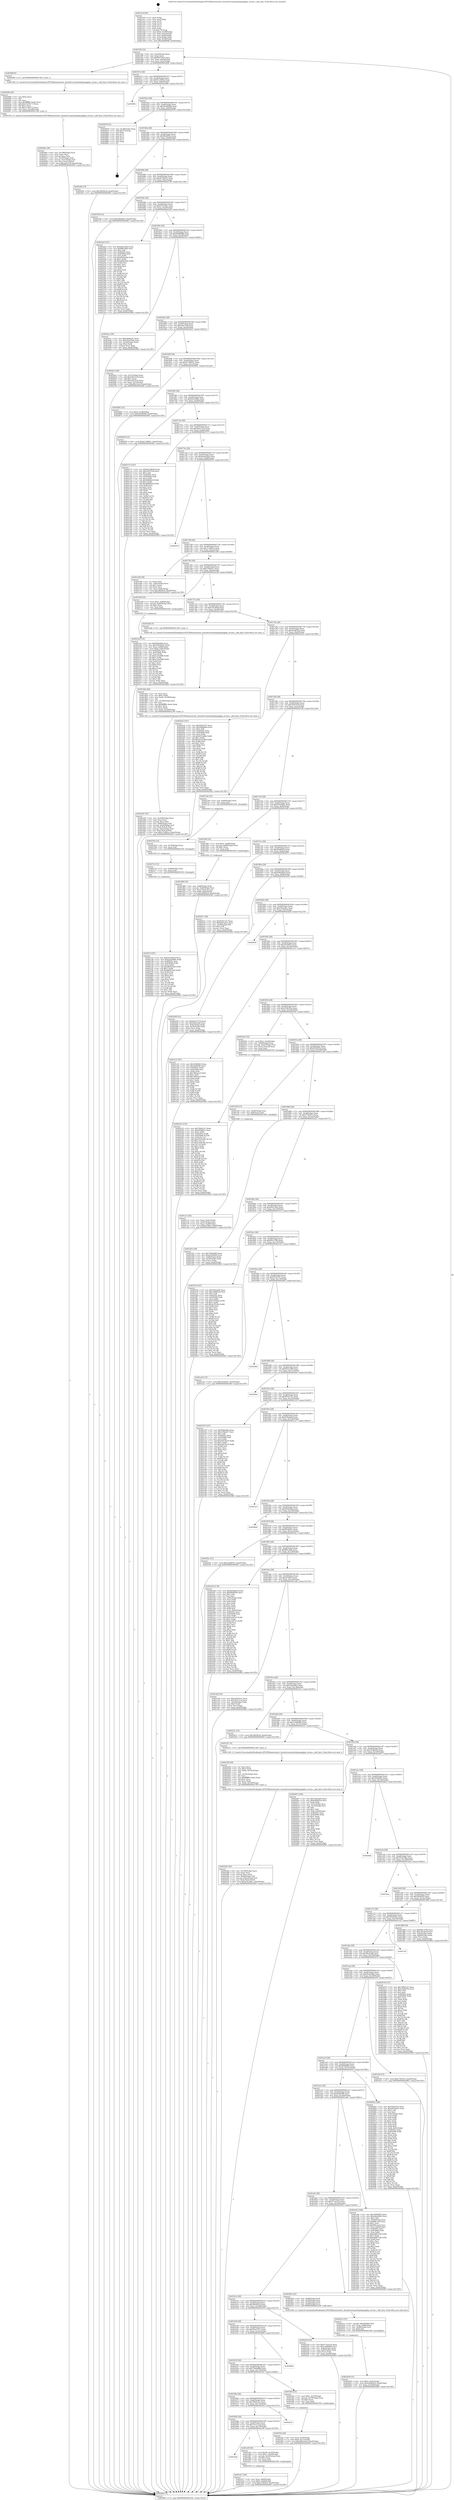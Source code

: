 digraph "0x4015c0" {
  label = "0x4015c0 (/mnt/c/Users/mathe/Desktop/tcc/POCII/binaries/extr_linuxdriverspcihotplugcpqphp_nvram.c_add_byte_Final-ollvm.out::main(0))"
  labelloc = "t"
  node[shape=record]

  Entry [label="",width=0.3,height=0.3,shape=circle,fillcolor=black,style=filled]
  "0x4015f2" [label="{
     0x4015f2 [32]\l
     | [instrs]\l
     &nbsp;&nbsp;0x4015f2 \<+6\>: mov -0xa4(%rbp),%eax\l
     &nbsp;&nbsp;0x4015f8 \<+2\>: mov %eax,%ecx\l
     &nbsp;&nbsp;0x4015fa \<+6\>: sub $0x80d7a8c5,%ecx\l
     &nbsp;&nbsp;0x401600 \<+6\>: mov %eax,-0xa8(%rbp)\l
     &nbsp;&nbsp;0x401606 \<+6\>: mov %ecx,-0xac(%rbp)\l
     &nbsp;&nbsp;0x40160c \<+6\>: je 000000000040208f \<main+0xacf\>\l
  }"]
  "0x40208f" [label="{
     0x40208f [5]\l
     | [instrs]\l
     &nbsp;&nbsp;0x40208f \<+5\>: call 0000000000401160 \<next_i\>\l
     | [calls]\l
     &nbsp;&nbsp;0x401160 \{1\} (/mnt/c/Users/mathe/Desktop/tcc/POCII/binaries/extr_linuxdriverspcihotplugcpqphp_nvram.c_add_byte_Final-ollvm.out::next_i)\l
  }"]
  "0x401612" [label="{
     0x401612 [28]\l
     | [instrs]\l
     &nbsp;&nbsp;0x401612 \<+5\>: jmp 0000000000401617 \<main+0x57\>\l
     &nbsp;&nbsp;0x401617 \<+6\>: mov -0xa8(%rbp),%eax\l
     &nbsp;&nbsp;0x40161d \<+5\>: sub $0x9212803d,%eax\l
     &nbsp;&nbsp;0x401622 \<+6\>: mov %eax,-0xb0(%rbp)\l
     &nbsp;&nbsp;0x401628 \<+6\>: je 0000000000402984 \<main+0x13c4\>\l
  }"]
  Exit [label="",width=0.3,height=0.3,shape=circle,fillcolor=black,style=filled,peripheries=2]
  "0x402984" [label="{
     0x402984\l
  }", style=dashed]
  "0x40162e" [label="{
     0x40162e [28]\l
     | [instrs]\l
     &nbsp;&nbsp;0x40162e \<+5\>: jmp 0000000000401633 \<main+0x73\>\l
     &nbsp;&nbsp;0x401633 \<+6\>: mov -0xa8(%rbp),%eax\l
     &nbsp;&nbsp;0x401639 \<+5\>: sub $0x92e99086,%eax\l
     &nbsp;&nbsp;0x40163e \<+6\>: mov %eax,-0xb4(%rbp)\l
     &nbsp;&nbsp;0x401644 \<+6\>: je 0000000000402878 \<main+0x12b8\>\l
  }"]
  "0x4027cf" [label="{
     0x4027cf [97]\l
     | [instrs]\l
     &nbsp;&nbsp;0x4027cf \<+5\>: mov $0x9212803d,%ecx\l
     &nbsp;&nbsp;0x4027d4 \<+5\>: mov $0xb2d1688e,%edx\l
     &nbsp;&nbsp;0x4027d9 \<+7\>: mov 0x40505c,%esi\l
     &nbsp;&nbsp;0x4027e0 \<+8\>: mov 0x405060,%r8d\l
     &nbsp;&nbsp;0x4027e8 \<+3\>: mov %esi,%r9d\l
     &nbsp;&nbsp;0x4027eb \<+7\>: sub $0xdb9525a0,%r9d\l
     &nbsp;&nbsp;0x4027f2 \<+4\>: sub $0x1,%r9d\l
     &nbsp;&nbsp;0x4027f6 \<+7\>: add $0xdb9525a0,%r9d\l
     &nbsp;&nbsp;0x4027fd \<+4\>: imul %r9d,%esi\l
     &nbsp;&nbsp;0x402801 \<+3\>: and $0x1,%esi\l
     &nbsp;&nbsp;0x402804 \<+3\>: cmp $0x0,%esi\l
     &nbsp;&nbsp;0x402807 \<+4\>: sete %r10b\l
     &nbsp;&nbsp;0x40280b \<+4\>: cmp $0xa,%r8d\l
     &nbsp;&nbsp;0x40280f \<+4\>: setl %r11b\l
     &nbsp;&nbsp;0x402813 \<+3\>: mov %r10b,%bl\l
     &nbsp;&nbsp;0x402816 \<+3\>: and %r11b,%bl\l
     &nbsp;&nbsp;0x402819 \<+3\>: xor %r11b,%r10b\l
     &nbsp;&nbsp;0x40281c \<+3\>: or %r10b,%bl\l
     &nbsp;&nbsp;0x40281f \<+3\>: test $0x1,%bl\l
     &nbsp;&nbsp;0x402822 \<+3\>: cmovne %edx,%ecx\l
     &nbsp;&nbsp;0x402825 \<+6\>: mov %ecx,-0xa4(%rbp)\l
     &nbsp;&nbsp;0x40282b \<+5\>: jmp 00000000004029b5 \<main+0x13f5\>\l
  }"]
  "0x402878" [label="{
     0x402878 [21]\l
     | [instrs]\l
     &nbsp;&nbsp;0x402878 \<+3\>: mov -0x38(%rbp),%eax\l
     &nbsp;&nbsp;0x40287b \<+7\>: add $0x178,%rsp\l
     &nbsp;&nbsp;0x402882 \<+1\>: pop %rbx\l
     &nbsp;&nbsp;0x402883 \<+2\>: pop %r12\l
     &nbsp;&nbsp;0x402885 \<+2\>: pop %r13\l
     &nbsp;&nbsp;0x402887 \<+2\>: pop %r14\l
     &nbsp;&nbsp;0x402889 \<+2\>: pop %r15\l
     &nbsp;&nbsp;0x40288b \<+1\>: pop %rbp\l
     &nbsp;&nbsp;0x40288c \<+1\>: ret\l
  }"]
  "0x40164a" [label="{
     0x40164a [28]\l
     | [instrs]\l
     &nbsp;&nbsp;0x40164a \<+5\>: jmp 000000000040164f \<main+0x8f\>\l
     &nbsp;&nbsp;0x40164f \<+6\>: mov -0xa8(%rbp),%eax\l
     &nbsp;&nbsp;0x401655 \<+5\>: sub $0x99e8f30e,%eax\l
     &nbsp;&nbsp;0x40165a \<+6\>: mov %eax,-0xb8(%rbp)\l
     &nbsp;&nbsp;0x401660 \<+6\>: je 00000000004023f4 \<main+0xe34\>\l
  }"]
  "0x4027c0" [label="{
     0x4027c0 [15]\l
     | [instrs]\l
     &nbsp;&nbsp;0x4027c0 \<+7\>: mov -0x88(%rbp),%rax\l
     &nbsp;&nbsp;0x4027c7 \<+3\>: mov %rax,%rdi\l
     &nbsp;&nbsp;0x4027ca \<+5\>: call 0000000000401030 \<free@plt\>\l
     | [calls]\l
     &nbsp;&nbsp;0x401030 \{1\} (unknown)\l
  }"]
  "0x4023f4" [label="{
     0x4023f4 [15]\l
     | [instrs]\l
     &nbsp;&nbsp;0x4023f4 \<+10\>: movl $0x58056c2f,-0xa4(%rbp)\l
     &nbsp;&nbsp;0x4023fe \<+5\>: jmp 00000000004029b5 \<main+0x13f5\>\l
  }"]
  "0x401666" [label="{
     0x401666 [28]\l
     | [instrs]\l
     &nbsp;&nbsp;0x401666 \<+5\>: jmp 000000000040166b \<main+0xab\>\l
     &nbsp;&nbsp;0x40166b \<+6\>: mov -0xa8(%rbp),%eax\l
     &nbsp;&nbsp;0x401671 \<+5\>: sub $0xa67062d7,%eax\l
     &nbsp;&nbsp;0x401676 \<+6\>: mov %eax,-0xbc(%rbp)\l
     &nbsp;&nbsp;0x40167c \<+6\>: je 0000000000402706 \<main+0x1146\>\l
  }"]
  "0x4027b4" [label="{
     0x4027b4 [12]\l
     | [instrs]\l
     &nbsp;&nbsp;0x4027b4 \<+4\>: mov -0x78(%rbp),%rax\l
     &nbsp;&nbsp;0x4027b8 \<+3\>: mov %rax,%rdi\l
     &nbsp;&nbsp;0x4027bb \<+5\>: call 0000000000401030 \<free@plt\>\l
     | [calls]\l
     &nbsp;&nbsp;0x401030 \{1\} (unknown)\l
  }"]
  "0x402706" [label="{
     0x402706 [15]\l
     | [instrs]\l
     &nbsp;&nbsp;0x402706 \<+10\>: movl $0xe08e64c9,-0xa4(%rbp)\l
     &nbsp;&nbsp;0x402710 \<+5\>: jmp 00000000004029b5 \<main+0x13f5\>\l
  }"]
  "0x401682" [label="{
     0x401682 [28]\l
     | [instrs]\l
     &nbsp;&nbsp;0x401682 \<+5\>: jmp 0000000000401687 \<main+0xc7\>\l
     &nbsp;&nbsp;0x401687 \<+6\>: mov -0xa8(%rbp),%eax\l
     &nbsp;&nbsp;0x40168d \<+5\>: sub $0xa7b1bde1,%eax\l
     &nbsp;&nbsp;0x401692 \<+6\>: mov %eax,-0xc0(%rbp)\l
     &nbsp;&nbsp;0x401698 \<+6\>: je 00000000004022af \<main+0xcef\>\l
  }"]
  "0x402523" [label="{
     0x402523 [153]\l
     | [instrs]\l
     &nbsp;&nbsp;0x402523 \<+5\>: mov $0x76bf2c21,%edx\l
     &nbsp;&nbsp;0x402528 \<+5\>: mov $0xfd5d82cc,%esi\l
     &nbsp;&nbsp;0x40252d \<+3\>: mov $0x1,%r8b\l
     &nbsp;&nbsp;0x402530 \<+8\>: mov 0x40505c,%r9d\l
     &nbsp;&nbsp;0x402538 \<+8\>: mov 0x405060,%r10d\l
     &nbsp;&nbsp;0x402540 \<+3\>: mov %r9d,%r11d\l
     &nbsp;&nbsp;0x402543 \<+7\>: add $0xe529c04e,%r11d\l
     &nbsp;&nbsp;0x40254a \<+4\>: sub $0x1,%r11d\l
     &nbsp;&nbsp;0x40254e \<+7\>: sub $0xe529c04e,%r11d\l
     &nbsp;&nbsp;0x402555 \<+4\>: imul %r11d,%r9d\l
     &nbsp;&nbsp;0x402559 \<+4\>: and $0x1,%r9d\l
     &nbsp;&nbsp;0x40255d \<+4\>: cmp $0x0,%r9d\l
     &nbsp;&nbsp;0x402561 \<+3\>: sete %bl\l
     &nbsp;&nbsp;0x402564 \<+4\>: cmp $0xa,%r10d\l
     &nbsp;&nbsp;0x402568 \<+4\>: setl %r14b\l
     &nbsp;&nbsp;0x40256c \<+3\>: mov %bl,%r15b\l
     &nbsp;&nbsp;0x40256f \<+4\>: xor $0xff,%r15b\l
     &nbsp;&nbsp;0x402573 \<+3\>: mov %r14b,%r12b\l
     &nbsp;&nbsp;0x402576 \<+4\>: xor $0xff,%r12b\l
     &nbsp;&nbsp;0x40257a \<+4\>: xor $0x0,%r8b\l
     &nbsp;&nbsp;0x40257e \<+3\>: mov %r15b,%r13b\l
     &nbsp;&nbsp;0x402581 \<+4\>: and $0x0,%r13b\l
     &nbsp;&nbsp;0x402585 \<+3\>: and %r8b,%bl\l
     &nbsp;&nbsp;0x402588 \<+3\>: mov %r12b,%al\l
     &nbsp;&nbsp;0x40258b \<+2\>: and $0x0,%al\l
     &nbsp;&nbsp;0x40258d \<+3\>: and %r8b,%r14b\l
     &nbsp;&nbsp;0x402590 \<+3\>: or %bl,%r13b\l
     &nbsp;&nbsp;0x402593 \<+3\>: or %r14b,%al\l
     &nbsp;&nbsp;0x402596 \<+3\>: xor %al,%r13b\l
     &nbsp;&nbsp;0x402599 \<+3\>: or %r12b,%r15b\l
     &nbsp;&nbsp;0x40259c \<+4\>: xor $0xff,%r15b\l
     &nbsp;&nbsp;0x4025a0 \<+4\>: or $0x0,%r8b\l
     &nbsp;&nbsp;0x4025a4 \<+3\>: and %r8b,%r15b\l
     &nbsp;&nbsp;0x4025a7 \<+3\>: or %r15b,%r13b\l
     &nbsp;&nbsp;0x4025aa \<+4\>: test $0x1,%r13b\l
     &nbsp;&nbsp;0x4025ae \<+3\>: cmovne %esi,%edx\l
     &nbsp;&nbsp;0x4025b1 \<+6\>: mov %edx,-0xa4(%rbp)\l
     &nbsp;&nbsp;0x4025b7 \<+5\>: jmp 00000000004029b5 \<main+0x13f5\>\l
  }"]
  "0x4022af" [label="{
     0x4022af [147]\l
     | [instrs]\l
     &nbsp;&nbsp;0x4022af \<+5\>: mov $0xba42ad24,%eax\l
     &nbsp;&nbsp;0x4022b4 \<+5\>: mov $0xff0ec46b,%ecx\l
     &nbsp;&nbsp;0x4022b9 \<+2\>: mov $0x1,%dl\l
     &nbsp;&nbsp;0x4022bb \<+7\>: mov 0x40505c,%esi\l
     &nbsp;&nbsp;0x4022c2 \<+7\>: mov 0x405060,%edi\l
     &nbsp;&nbsp;0x4022c9 \<+3\>: mov %esi,%r8d\l
     &nbsp;&nbsp;0x4022cc \<+7\>: sub $0xe850ee04,%r8d\l
     &nbsp;&nbsp;0x4022d3 \<+4\>: sub $0x1,%r8d\l
     &nbsp;&nbsp;0x4022d7 \<+7\>: add $0xe850ee04,%r8d\l
     &nbsp;&nbsp;0x4022de \<+4\>: imul %r8d,%esi\l
     &nbsp;&nbsp;0x4022e2 \<+3\>: and $0x1,%esi\l
     &nbsp;&nbsp;0x4022e5 \<+3\>: cmp $0x0,%esi\l
     &nbsp;&nbsp;0x4022e8 \<+4\>: sete %r9b\l
     &nbsp;&nbsp;0x4022ec \<+3\>: cmp $0xa,%edi\l
     &nbsp;&nbsp;0x4022ef \<+4\>: setl %r10b\l
     &nbsp;&nbsp;0x4022f3 \<+3\>: mov %r9b,%r11b\l
     &nbsp;&nbsp;0x4022f6 \<+4\>: xor $0xff,%r11b\l
     &nbsp;&nbsp;0x4022fa \<+3\>: mov %r10b,%bl\l
     &nbsp;&nbsp;0x4022fd \<+3\>: xor $0xff,%bl\l
     &nbsp;&nbsp;0x402300 \<+3\>: xor $0x1,%dl\l
     &nbsp;&nbsp;0x402303 \<+3\>: mov %r11b,%r14b\l
     &nbsp;&nbsp;0x402306 \<+4\>: and $0xff,%r14b\l
     &nbsp;&nbsp;0x40230a \<+3\>: and %dl,%r9b\l
     &nbsp;&nbsp;0x40230d \<+3\>: mov %bl,%r15b\l
     &nbsp;&nbsp;0x402310 \<+4\>: and $0xff,%r15b\l
     &nbsp;&nbsp;0x402314 \<+3\>: and %dl,%r10b\l
     &nbsp;&nbsp;0x402317 \<+3\>: or %r9b,%r14b\l
     &nbsp;&nbsp;0x40231a \<+3\>: or %r10b,%r15b\l
     &nbsp;&nbsp;0x40231d \<+3\>: xor %r15b,%r14b\l
     &nbsp;&nbsp;0x402320 \<+3\>: or %bl,%r11b\l
     &nbsp;&nbsp;0x402323 \<+4\>: xor $0xff,%r11b\l
     &nbsp;&nbsp;0x402327 \<+3\>: or $0x1,%dl\l
     &nbsp;&nbsp;0x40232a \<+3\>: and %dl,%r11b\l
     &nbsp;&nbsp;0x40232d \<+3\>: or %r11b,%r14b\l
     &nbsp;&nbsp;0x402330 \<+4\>: test $0x1,%r14b\l
     &nbsp;&nbsp;0x402334 \<+3\>: cmovne %ecx,%eax\l
     &nbsp;&nbsp;0x402337 \<+6\>: mov %eax,-0xa4(%rbp)\l
     &nbsp;&nbsp;0x40233d \<+5\>: jmp 00000000004029b5 \<main+0x13f5\>\l
  }"]
  "0x40169e" [label="{
     0x40169e [28]\l
     | [instrs]\l
     &nbsp;&nbsp;0x40169e \<+5\>: jmp 00000000004016a3 \<main+0xe3\>\l
     &nbsp;&nbsp;0x4016a3 \<+6\>: mov -0xa8(%rbp),%eax\l
     &nbsp;&nbsp;0x4016a9 \<+5\>: sub $0xa9d80686,%eax\l
     &nbsp;&nbsp;0x4016ae \<+6\>: mov %eax,-0xc4(%rbp)\l
     &nbsp;&nbsp;0x4016b4 \<+6\>: je 0000000000401bcc \<main+0x60c\>\l
  }"]
  "0x402439" [label="{
     0x402439 [31]\l
     | [instrs]\l
     &nbsp;&nbsp;0x402439 \<+10\>: movl $0x0,-0x9c(%rbp)\l
     &nbsp;&nbsp;0x402443 \<+10\>: movl $0xe08e64c9,-0xa4(%rbp)\l
     &nbsp;&nbsp;0x40244d \<+6\>: mov %eax,-0x194(%rbp)\l
     &nbsp;&nbsp;0x402453 \<+5\>: jmp 00000000004029b5 \<main+0x13f5\>\l
  }"]
  "0x401bcc" [label="{
     0x401bcc [30]\l
     | [instrs]\l
     &nbsp;&nbsp;0x401bcc \<+5\>: mov $0xe6260e5c,%eax\l
     &nbsp;&nbsp;0x401bd1 \<+5\>: mov $0x3522558a,%ecx\l
     &nbsp;&nbsp;0x401bd6 \<+3\>: mov -0x34(%rbp),%edx\l
     &nbsp;&nbsp;0x401bd9 \<+3\>: cmp $0x2,%edx\l
     &nbsp;&nbsp;0x401bdc \<+3\>: cmovne %ecx,%eax\l
     &nbsp;&nbsp;0x401bdf \<+6\>: mov %eax,-0xa4(%rbp)\l
     &nbsp;&nbsp;0x401be5 \<+5\>: jmp 00000000004029b5 \<main+0x13f5\>\l
  }"]
  "0x4016ba" [label="{
     0x4016ba [28]\l
     | [instrs]\l
     &nbsp;&nbsp;0x4016ba \<+5\>: jmp 00000000004016bf \<main+0xff\>\l
     &nbsp;&nbsp;0x4016bf \<+6\>: mov -0xa8(%rbp),%eax\l
     &nbsp;&nbsp;0x4016c5 \<+5\>: sub $0xaa6c310f,%eax\l
     &nbsp;&nbsp;0x4016ca \<+6\>: mov %eax,-0xc8(%rbp)\l
     &nbsp;&nbsp;0x4016d0 \<+6\>: je 00000000004020e3 \<main+0xb23\>\l
  }"]
  "0x4029b5" [label="{
     0x4029b5 [5]\l
     | [instrs]\l
     &nbsp;&nbsp;0x4029b5 \<+5\>: jmp 00000000004015f2 \<main+0x32\>\l
  }"]
  "0x4015c0" [label="{
     0x4015c0 [50]\l
     | [instrs]\l
     &nbsp;&nbsp;0x4015c0 \<+1\>: push %rbp\l
     &nbsp;&nbsp;0x4015c1 \<+3\>: mov %rsp,%rbp\l
     &nbsp;&nbsp;0x4015c4 \<+2\>: push %r15\l
     &nbsp;&nbsp;0x4015c6 \<+2\>: push %r14\l
     &nbsp;&nbsp;0x4015c8 \<+2\>: push %r13\l
     &nbsp;&nbsp;0x4015ca \<+2\>: push %r12\l
     &nbsp;&nbsp;0x4015cc \<+1\>: push %rbx\l
     &nbsp;&nbsp;0x4015cd \<+7\>: sub $0x178,%rsp\l
     &nbsp;&nbsp;0x4015d4 \<+7\>: movl $0x0,-0x38(%rbp)\l
     &nbsp;&nbsp;0x4015db \<+3\>: mov %edi,-0x3c(%rbp)\l
     &nbsp;&nbsp;0x4015de \<+4\>: mov %rsi,-0x48(%rbp)\l
     &nbsp;&nbsp;0x4015e2 \<+3\>: mov -0x3c(%rbp),%edi\l
     &nbsp;&nbsp;0x4015e5 \<+3\>: mov %edi,-0x34(%rbp)\l
     &nbsp;&nbsp;0x4015e8 \<+10\>: movl $0xa9d80686,-0xa4(%rbp)\l
  }"]
  "0x40241a" [label="{
     0x40241a [31]\l
     | [instrs]\l
     &nbsp;&nbsp;0x40241a \<+10\>: movabs $0x4030b6,%rdi\l
     &nbsp;&nbsp;0x402424 \<+7\>: mov %rax,-0x98(%rbp)\l
     &nbsp;&nbsp;0x40242b \<+7\>: mov -0x98(%rbp),%rsi\l
     &nbsp;&nbsp;0x402432 \<+2\>: mov $0x0,%al\l
     &nbsp;&nbsp;0x402434 \<+5\>: call 0000000000401040 \<printf@plt\>\l
     | [calls]\l
     &nbsp;&nbsp;0x401040 \{1\} (unknown)\l
  }"]
  "0x4020e3" [label="{
     0x4020e3 [34]\l
     | [instrs]\l
     &nbsp;&nbsp;0x4020e3 \<+3\>: mov -0x7c(%rbp),%eax\l
     &nbsp;&nbsp;0x4020e6 \<+5\>: add $0x238c3c2d,%eax\l
     &nbsp;&nbsp;0x4020eb \<+3\>: add $0x1,%eax\l
     &nbsp;&nbsp;0x4020ee \<+5\>: sub $0x238c3c2d,%eax\l
     &nbsp;&nbsp;0x4020f3 \<+3\>: mov %eax,-0x7c(%rbp)\l
     &nbsp;&nbsp;0x4020f6 \<+10\>: movl $0xe80214e4,-0xa4(%rbp)\l
     &nbsp;&nbsp;0x402100 \<+5\>: jmp 00000000004029b5 \<main+0x13f5\>\l
  }"]
  "0x4016d6" [label="{
     0x4016d6 [28]\l
     | [instrs]\l
     &nbsp;&nbsp;0x4016d6 \<+5\>: jmp 00000000004016db \<main+0x11b\>\l
     &nbsp;&nbsp;0x4016db \<+6\>: mov -0xa8(%rbp),%eax\l
     &nbsp;&nbsp;0x4016e1 \<+5\>: sub $0xb17d8931,%eax\l
     &nbsp;&nbsp;0x4016e6 \<+6\>: mov %eax,-0xcc(%rbp)\l
     &nbsp;&nbsp;0x4016ec \<+6\>: je 0000000000402862 \<main+0x12a2\>\l
  }"]
  "0x402282" [label="{
     0x402282 [45]\l
     | [instrs]\l
     &nbsp;&nbsp;0x402282 \<+6\>: mov -0x190(%rbp),%ecx\l
     &nbsp;&nbsp;0x402288 \<+3\>: imul %eax,%ecx\l
     &nbsp;&nbsp;0x40228b \<+3\>: movslq %ecx,%rdi\l
     &nbsp;&nbsp;0x40228e \<+7\>: mov -0x88(%rbp),%r8\l
     &nbsp;&nbsp;0x402295 \<+7\>: movslq -0x8c(%rbp),%r9\l
     &nbsp;&nbsp;0x40229c \<+4\>: mov %rdi,(%r8,%r9,8)\l
     &nbsp;&nbsp;0x4022a0 \<+10\>: movl $0xa7b1bde1,-0xa4(%rbp)\l
     &nbsp;&nbsp;0x4022aa \<+5\>: jmp 00000000004029b5 \<main+0x13f5\>\l
  }"]
  "0x402862" [label="{
     0x402862 [22]\l
     | [instrs]\l
     &nbsp;&nbsp;0x402862 \<+7\>: movl $0x0,-0x38(%rbp)\l
     &nbsp;&nbsp;0x402869 \<+10\>: movl $0x92e99086,-0xa4(%rbp)\l
     &nbsp;&nbsp;0x402873 \<+5\>: jmp 00000000004029b5 \<main+0x13f5\>\l
  }"]
  "0x4016f2" [label="{
     0x4016f2 [28]\l
     | [instrs]\l
     &nbsp;&nbsp;0x4016f2 \<+5\>: jmp 00000000004016f7 \<main+0x137\>\l
     &nbsp;&nbsp;0x4016f7 \<+6\>: mov -0xa8(%rbp),%eax\l
     &nbsp;&nbsp;0x4016fd \<+5\>: sub $0xb2d1688e,%eax\l
     &nbsp;&nbsp;0x401702 \<+6\>: mov %eax,-0xd0(%rbp)\l
     &nbsp;&nbsp;0x401708 \<+6\>: je 0000000000402830 \<main+0x1270\>\l
  }"]
  "0x402256" [label="{
     0x402256 [44]\l
     | [instrs]\l
     &nbsp;&nbsp;0x402256 \<+2\>: xor %ecx,%ecx\l
     &nbsp;&nbsp;0x402258 \<+5\>: mov $0x2,%edx\l
     &nbsp;&nbsp;0x40225d \<+6\>: mov %edx,-0x18c(%rbp)\l
     &nbsp;&nbsp;0x402263 \<+1\>: cltd\l
     &nbsp;&nbsp;0x402264 \<+6\>: mov -0x18c(%rbp),%esi\l
     &nbsp;&nbsp;0x40226a \<+2\>: idiv %esi\l
     &nbsp;&nbsp;0x40226c \<+6\>: imul $0xfffffffe,%edx,%edx\l
     &nbsp;&nbsp;0x402272 \<+3\>: sub $0x1,%ecx\l
     &nbsp;&nbsp;0x402275 \<+2\>: sub %ecx,%edx\l
     &nbsp;&nbsp;0x402277 \<+6\>: mov %edx,-0x190(%rbp)\l
     &nbsp;&nbsp;0x40227d \<+5\>: call 0000000000401160 \<next_i\>\l
     | [calls]\l
     &nbsp;&nbsp;0x401160 \{1\} (/mnt/c/Users/mathe/Desktop/tcc/POCII/binaries/extr_linuxdriverspcihotplugcpqphp_nvram.c_add_byte_Final-ollvm.out::next_i)\l
  }"]
  "0x402830" [label="{
     0x402830 [15]\l
     | [instrs]\l
     &nbsp;&nbsp;0x402830 \<+10\>: movl $0xb17d8931,-0xa4(%rbp)\l
     &nbsp;&nbsp;0x40283a \<+5\>: jmp 00000000004029b5 \<main+0x13f5\>\l
  }"]
  "0x40170e" [label="{
     0x40170e [28]\l
     | [instrs]\l
     &nbsp;&nbsp;0x40170e \<+5\>: jmp 0000000000401713 \<main+0x153\>\l
     &nbsp;&nbsp;0x401713 \<+6\>: mov -0xa8(%rbp),%eax\l
     &nbsp;&nbsp;0x401719 \<+5\>: sub $0xba41311b,%eax\l
     &nbsp;&nbsp;0x40171e \<+6\>: mov %eax,-0xd4(%rbp)\l
     &nbsp;&nbsp;0x401724 \<+6\>: je 0000000000402715 \<main+0x1155\>\l
  }"]
  "0x4021af" [label="{
     0x4021af [114]\l
     | [instrs]\l
     &nbsp;&nbsp;0x4021af \<+5\>: mov $0xfd26a48a,%ecx\l
     &nbsp;&nbsp;0x4021b4 \<+5\>: mov $0x1843d41b,%edx\l
     &nbsp;&nbsp;0x4021b9 \<+7\>: mov %rax,-0x88(%rbp)\l
     &nbsp;&nbsp;0x4021c0 \<+10\>: movl $0x0,-0x8c(%rbp)\l
     &nbsp;&nbsp;0x4021ca \<+7\>: mov 0x40505c,%esi\l
     &nbsp;&nbsp;0x4021d1 \<+8\>: mov 0x405060,%r8d\l
     &nbsp;&nbsp;0x4021d9 \<+3\>: mov %esi,%r9d\l
     &nbsp;&nbsp;0x4021dc \<+7\>: sub $0x121be996,%r9d\l
     &nbsp;&nbsp;0x4021e3 \<+4\>: sub $0x1,%r9d\l
     &nbsp;&nbsp;0x4021e7 \<+7\>: add $0x121be996,%r9d\l
     &nbsp;&nbsp;0x4021ee \<+4\>: imul %r9d,%esi\l
     &nbsp;&nbsp;0x4021f2 \<+3\>: and $0x1,%esi\l
     &nbsp;&nbsp;0x4021f5 \<+3\>: cmp $0x0,%esi\l
     &nbsp;&nbsp;0x4021f8 \<+4\>: sete %r10b\l
     &nbsp;&nbsp;0x4021fc \<+4\>: cmp $0xa,%r8d\l
     &nbsp;&nbsp;0x402200 \<+4\>: setl %r11b\l
     &nbsp;&nbsp;0x402204 \<+3\>: mov %r10b,%bl\l
     &nbsp;&nbsp;0x402207 \<+3\>: and %r11b,%bl\l
     &nbsp;&nbsp;0x40220a \<+3\>: xor %r11b,%r10b\l
     &nbsp;&nbsp;0x40220d \<+3\>: or %r10b,%bl\l
     &nbsp;&nbsp;0x402210 \<+3\>: test $0x1,%bl\l
     &nbsp;&nbsp;0x402213 \<+3\>: cmovne %edx,%ecx\l
     &nbsp;&nbsp;0x402216 \<+6\>: mov %ecx,-0xa4(%rbp)\l
     &nbsp;&nbsp;0x40221c \<+5\>: jmp 00000000004029b5 \<main+0x13f5\>\l
  }"]
  "0x402715" [label="{
     0x402715 [147]\l
     | [instrs]\l
     &nbsp;&nbsp;0x402715 \<+5\>: mov $0x9212803d,%eax\l
     &nbsp;&nbsp;0x40271a \<+5\>: mov $0xcf59725d,%ecx\l
     &nbsp;&nbsp;0x40271f \<+2\>: mov $0x1,%dl\l
     &nbsp;&nbsp;0x402721 \<+7\>: mov 0x40505c,%esi\l
     &nbsp;&nbsp;0x402728 \<+7\>: mov 0x405060,%edi\l
     &nbsp;&nbsp;0x40272f \<+3\>: mov %esi,%r8d\l
     &nbsp;&nbsp;0x402732 \<+7\>: sub $0x48b64e2f,%r8d\l
     &nbsp;&nbsp;0x402739 \<+4\>: sub $0x1,%r8d\l
     &nbsp;&nbsp;0x40273d \<+7\>: add $0x48b64e2f,%r8d\l
     &nbsp;&nbsp;0x402744 \<+4\>: imul %r8d,%esi\l
     &nbsp;&nbsp;0x402748 \<+3\>: and $0x1,%esi\l
     &nbsp;&nbsp;0x40274b \<+3\>: cmp $0x0,%esi\l
     &nbsp;&nbsp;0x40274e \<+4\>: sete %r9b\l
     &nbsp;&nbsp;0x402752 \<+3\>: cmp $0xa,%edi\l
     &nbsp;&nbsp;0x402755 \<+4\>: setl %r10b\l
     &nbsp;&nbsp;0x402759 \<+3\>: mov %r9b,%r11b\l
     &nbsp;&nbsp;0x40275c \<+4\>: xor $0xff,%r11b\l
     &nbsp;&nbsp;0x402760 \<+3\>: mov %r10b,%bl\l
     &nbsp;&nbsp;0x402763 \<+3\>: xor $0xff,%bl\l
     &nbsp;&nbsp;0x402766 \<+3\>: xor $0x0,%dl\l
     &nbsp;&nbsp;0x402769 \<+3\>: mov %r11b,%r14b\l
     &nbsp;&nbsp;0x40276c \<+4\>: and $0x0,%r14b\l
     &nbsp;&nbsp;0x402770 \<+3\>: and %dl,%r9b\l
     &nbsp;&nbsp;0x402773 \<+3\>: mov %bl,%r15b\l
     &nbsp;&nbsp;0x402776 \<+4\>: and $0x0,%r15b\l
     &nbsp;&nbsp;0x40277a \<+3\>: and %dl,%r10b\l
     &nbsp;&nbsp;0x40277d \<+3\>: or %r9b,%r14b\l
     &nbsp;&nbsp;0x402780 \<+3\>: or %r10b,%r15b\l
     &nbsp;&nbsp;0x402783 \<+3\>: xor %r15b,%r14b\l
     &nbsp;&nbsp;0x402786 \<+3\>: or %bl,%r11b\l
     &nbsp;&nbsp;0x402789 \<+4\>: xor $0xff,%r11b\l
     &nbsp;&nbsp;0x40278d \<+3\>: or $0x0,%dl\l
     &nbsp;&nbsp;0x402790 \<+3\>: and %dl,%r11b\l
     &nbsp;&nbsp;0x402793 \<+3\>: or %r11b,%r14b\l
     &nbsp;&nbsp;0x402796 \<+4\>: test $0x1,%r14b\l
     &nbsp;&nbsp;0x40279a \<+3\>: cmovne %ecx,%eax\l
     &nbsp;&nbsp;0x40279d \<+6\>: mov %eax,-0xa4(%rbp)\l
     &nbsp;&nbsp;0x4027a3 \<+5\>: jmp 00000000004029b5 \<main+0x13f5\>\l
  }"]
  "0x40172a" [label="{
     0x40172a [28]\l
     | [instrs]\l
     &nbsp;&nbsp;0x40172a \<+5\>: jmp 000000000040172f \<main+0x16f\>\l
     &nbsp;&nbsp;0x40172f \<+6\>: mov -0xa8(%rbp),%eax\l
     &nbsp;&nbsp;0x401735 \<+5\>: sub $0xba42ad24,%eax\l
     &nbsp;&nbsp;0x40173a \<+6\>: mov %eax,-0xd8(%rbp)\l
     &nbsp;&nbsp;0x401740 \<+6\>: je 0000000000402910 \<main+0x1350\>\l
  }"]
  "0x4020bc" [label="{
     0x4020bc [39]\l
     | [instrs]\l
     &nbsp;&nbsp;0x4020bc \<+6\>: mov -0x188(%rbp),%ecx\l
     &nbsp;&nbsp;0x4020c2 \<+3\>: imul %eax,%ecx\l
     &nbsp;&nbsp;0x4020c5 \<+3\>: movslq %ecx,%rsi\l
     &nbsp;&nbsp;0x4020c8 \<+4\>: mov -0x78(%rbp),%rdi\l
     &nbsp;&nbsp;0x4020cc \<+4\>: movslq -0x7c(%rbp),%r8\l
     &nbsp;&nbsp;0x4020d0 \<+4\>: mov %rsi,(%rdi,%r8,8)\l
     &nbsp;&nbsp;0x4020d4 \<+10\>: movl $0xaa6c310f,-0xa4(%rbp)\l
     &nbsp;&nbsp;0x4020de \<+5\>: jmp 00000000004029b5 \<main+0x13f5\>\l
  }"]
  "0x402910" [label="{
     0x402910\l
  }", style=dashed]
  "0x401746" [label="{
     0x401746 [28]\l
     | [instrs]\l
     &nbsp;&nbsp;0x401746 \<+5\>: jmp 000000000040174b \<main+0x18b\>\l
     &nbsp;&nbsp;0x40174b \<+6\>: mov -0xa8(%rbp),%eax\l
     &nbsp;&nbsp;0x401751 \<+5\>: sub $0xc11d80ca,%eax\l
     &nbsp;&nbsp;0x401756 \<+6\>: mov %eax,-0xdc(%rbp)\l
     &nbsp;&nbsp;0x40175c \<+6\>: je 0000000000401e06 \<main+0x846\>\l
  }"]
  "0x402094" [label="{
     0x402094 [40]\l
     | [instrs]\l
     &nbsp;&nbsp;0x402094 \<+5\>: mov $0x2,%ecx\l
     &nbsp;&nbsp;0x402099 \<+1\>: cltd\l
     &nbsp;&nbsp;0x40209a \<+2\>: idiv %ecx\l
     &nbsp;&nbsp;0x40209c \<+6\>: imul $0xfffffffe,%edx,%ecx\l
     &nbsp;&nbsp;0x4020a2 \<+6\>: add $0x31244173,%ecx\l
     &nbsp;&nbsp;0x4020a8 \<+3\>: add $0x1,%ecx\l
     &nbsp;&nbsp;0x4020ab \<+6\>: sub $0x31244173,%ecx\l
     &nbsp;&nbsp;0x4020b1 \<+6\>: mov %ecx,-0x188(%rbp)\l
     &nbsp;&nbsp;0x4020b7 \<+5\>: call 0000000000401160 \<next_i\>\l
     | [calls]\l
     &nbsp;&nbsp;0x401160 \{1\} (/mnt/c/Users/mathe/Desktop/tcc/POCII/binaries/extr_linuxdriverspcihotplugcpqphp_nvram.c_add_byte_Final-ollvm.out::next_i)\l
  }"]
  "0x401e06" [label="{
     0x401e06 [28]\l
     | [instrs]\l
     &nbsp;&nbsp;0x401e06 \<+2\>: xor %eax,%eax\l
     &nbsp;&nbsp;0x401e08 \<+3\>: mov -0x6c(%rbp),%ecx\l
     &nbsp;&nbsp;0x401e0b \<+3\>: sub $0x1,%eax\l
     &nbsp;&nbsp;0x401e0e \<+2\>: sub %eax,%ecx\l
     &nbsp;&nbsp;0x401e10 \<+3\>: mov %ecx,-0x6c(%rbp)\l
     &nbsp;&nbsp;0x401e13 \<+10\>: movl $0x382f5fc9,-0xa4(%rbp)\l
     &nbsp;&nbsp;0x401e1d \<+5\>: jmp 00000000004029b5 \<main+0x13f5\>\l
  }"]
  "0x401762" [label="{
     0x401762 [28]\l
     | [instrs]\l
     &nbsp;&nbsp;0x401762 \<+5\>: jmp 0000000000401767 \<main+0x1a7\>\l
     &nbsp;&nbsp;0x401767 \<+6\>: mov -0xa8(%rbp),%eax\l
     &nbsp;&nbsp;0x40176d \<+5\>: sub $0xc1f9a4e7,%eax\l
     &nbsp;&nbsp;0x401772 \<+6\>: mov %eax,-0xe0(%rbp)\l
     &nbsp;&nbsp;0x401778 \<+6\>: je 0000000000402198 \<main+0xbd8\>\l
  }"]
  "0x401f5a" [label="{
     0x401f5a [26]\l
     | [instrs]\l
     &nbsp;&nbsp;0x401f5a \<+4\>: mov %rax,-0x78(%rbp)\l
     &nbsp;&nbsp;0x401f5e \<+7\>: movl $0x0,-0x7c(%rbp)\l
     &nbsp;&nbsp;0x401f65 \<+10\>: movl $0xe80214e4,-0xa4(%rbp)\l
     &nbsp;&nbsp;0x401f6f \<+5\>: jmp 00000000004029b5 \<main+0x13f5\>\l
  }"]
  "0x402198" [label="{
     0x402198 [23]\l
     | [instrs]\l
     &nbsp;&nbsp;0x402198 \<+7\>: movl $0x1,-0x80(%rbp)\l
     &nbsp;&nbsp;0x40219f \<+4\>: movslq -0x80(%rbp),%rax\l
     &nbsp;&nbsp;0x4021a3 \<+4\>: shl $0x3,%rax\l
     &nbsp;&nbsp;0x4021a7 \<+3\>: mov %rax,%rdi\l
     &nbsp;&nbsp;0x4021aa \<+5\>: call 0000000000401050 \<malloc@plt\>\l
     | [calls]\l
     &nbsp;&nbsp;0x401050 \{1\} (unknown)\l
  }"]
  "0x40177e" [label="{
     0x40177e [28]\l
     | [instrs]\l
     &nbsp;&nbsp;0x40177e \<+5\>: jmp 0000000000401783 \<main+0x1c3\>\l
     &nbsp;&nbsp;0x401783 \<+6\>: mov -0xa8(%rbp),%eax\l
     &nbsp;&nbsp;0x401789 \<+5\>: sub $0xc3f1d0ed,%eax\l
     &nbsp;&nbsp;0x40178e \<+6\>: mov %eax,-0xe4(%rbp)\l
     &nbsp;&nbsp;0x401794 \<+6\>: je 0000000000401da6 \<main+0x7e6\>\l
  }"]
  "0x401dd7" [label="{
     0x401dd7 [47]\l
     | [instrs]\l
     &nbsp;&nbsp;0x401dd7 \<+6\>: mov -0x184(%rbp),%ecx\l
     &nbsp;&nbsp;0x401ddd \<+3\>: imul %eax,%ecx\l
     &nbsp;&nbsp;0x401de0 \<+3\>: movslq %ecx,%rdi\l
     &nbsp;&nbsp;0x401de3 \<+4\>: mov -0x60(%rbp),%r8\l
     &nbsp;&nbsp;0x401de7 \<+4\>: movslq -0x64(%rbp),%r9\l
     &nbsp;&nbsp;0x401deb \<+4\>: mov (%r8,%r9,8),%r8\l
     &nbsp;&nbsp;0x401def \<+4\>: movslq -0x6c(%rbp),%r9\l
     &nbsp;&nbsp;0x401df3 \<+4\>: mov %rdi,(%r8,%r9,8)\l
     &nbsp;&nbsp;0x401df7 \<+10\>: movl $0xc11d80ca,-0xa4(%rbp)\l
     &nbsp;&nbsp;0x401e01 \<+5\>: jmp 00000000004029b5 \<main+0x13f5\>\l
  }"]
  "0x401da6" [label="{
     0x401da6 [5]\l
     | [instrs]\l
     &nbsp;&nbsp;0x401da6 \<+5\>: call 0000000000401160 \<next_i\>\l
     | [calls]\l
     &nbsp;&nbsp;0x401160 \{1\} (/mnt/c/Users/mathe/Desktop/tcc/POCII/binaries/extr_linuxdriverspcihotplugcpqphp_nvram.c_add_byte_Final-ollvm.out::next_i)\l
  }"]
  "0x40179a" [label="{
     0x40179a [28]\l
     | [instrs]\l
     &nbsp;&nbsp;0x40179a \<+5\>: jmp 000000000040179f \<main+0x1df\>\l
     &nbsp;&nbsp;0x40179f \<+6\>: mov -0xa8(%rbp),%eax\l
     &nbsp;&nbsp;0x4017a5 \<+5\>: sub $0xc4ad8552,%eax\l
     &nbsp;&nbsp;0x4017aa \<+6\>: mov %eax,-0xe8(%rbp)\l
     &nbsp;&nbsp;0x4017b0 \<+6\>: je 00000000004025cb \<main+0x100b\>\l
  }"]
  "0x401dab" [label="{
     0x401dab [44]\l
     | [instrs]\l
     &nbsp;&nbsp;0x401dab \<+2\>: xor %ecx,%ecx\l
     &nbsp;&nbsp;0x401dad \<+5\>: mov $0x2,%edx\l
     &nbsp;&nbsp;0x401db2 \<+6\>: mov %edx,-0x180(%rbp)\l
     &nbsp;&nbsp;0x401db8 \<+1\>: cltd\l
     &nbsp;&nbsp;0x401db9 \<+6\>: mov -0x180(%rbp),%esi\l
     &nbsp;&nbsp;0x401dbf \<+2\>: idiv %esi\l
     &nbsp;&nbsp;0x401dc1 \<+6\>: imul $0xfffffffe,%edx,%edx\l
     &nbsp;&nbsp;0x401dc7 \<+3\>: sub $0x1,%ecx\l
     &nbsp;&nbsp;0x401dca \<+2\>: sub %ecx,%edx\l
     &nbsp;&nbsp;0x401dcc \<+6\>: mov %edx,-0x184(%rbp)\l
     &nbsp;&nbsp;0x401dd2 \<+5\>: call 0000000000401160 \<next_i\>\l
     | [calls]\l
     &nbsp;&nbsp;0x401160 \{1\} (/mnt/c/Users/mathe/Desktop/tcc/POCII/binaries/extr_linuxdriverspcihotplugcpqphp_nvram.c_add_byte_Final-ollvm.out::next_i)\l
  }"]
  "0x4025cb" [label="{
     0x4025cb [147]\l
     | [instrs]\l
     &nbsp;&nbsp;0x4025cb \<+5\>: mov $0xf30c07b7,%eax\l
     &nbsp;&nbsp;0x4025d0 \<+5\>: mov $0x4bf8d8a8,%ecx\l
     &nbsp;&nbsp;0x4025d5 \<+2\>: mov $0x1,%dl\l
     &nbsp;&nbsp;0x4025d7 \<+7\>: mov 0x40505c,%esi\l
     &nbsp;&nbsp;0x4025de \<+7\>: mov 0x405060,%edi\l
     &nbsp;&nbsp;0x4025e5 \<+3\>: mov %esi,%r8d\l
     &nbsp;&nbsp;0x4025e8 \<+7\>: sub $0xd312efbd,%r8d\l
     &nbsp;&nbsp;0x4025ef \<+4\>: sub $0x1,%r8d\l
     &nbsp;&nbsp;0x4025f3 \<+7\>: add $0xd312efbd,%r8d\l
     &nbsp;&nbsp;0x4025fa \<+4\>: imul %r8d,%esi\l
     &nbsp;&nbsp;0x4025fe \<+3\>: and $0x1,%esi\l
     &nbsp;&nbsp;0x402601 \<+3\>: cmp $0x0,%esi\l
     &nbsp;&nbsp;0x402604 \<+4\>: sete %r9b\l
     &nbsp;&nbsp;0x402608 \<+3\>: cmp $0xa,%edi\l
     &nbsp;&nbsp;0x40260b \<+4\>: setl %r10b\l
     &nbsp;&nbsp;0x40260f \<+3\>: mov %r9b,%r11b\l
     &nbsp;&nbsp;0x402612 \<+4\>: xor $0xff,%r11b\l
     &nbsp;&nbsp;0x402616 \<+3\>: mov %r10b,%bl\l
     &nbsp;&nbsp;0x402619 \<+3\>: xor $0xff,%bl\l
     &nbsp;&nbsp;0x40261c \<+3\>: xor $0x1,%dl\l
     &nbsp;&nbsp;0x40261f \<+3\>: mov %r11b,%r14b\l
     &nbsp;&nbsp;0x402622 \<+4\>: and $0xff,%r14b\l
     &nbsp;&nbsp;0x402626 \<+3\>: and %dl,%r9b\l
     &nbsp;&nbsp;0x402629 \<+3\>: mov %bl,%r15b\l
     &nbsp;&nbsp;0x40262c \<+4\>: and $0xff,%r15b\l
     &nbsp;&nbsp;0x402630 \<+3\>: and %dl,%r10b\l
     &nbsp;&nbsp;0x402633 \<+3\>: or %r9b,%r14b\l
     &nbsp;&nbsp;0x402636 \<+3\>: or %r10b,%r15b\l
     &nbsp;&nbsp;0x402639 \<+3\>: xor %r15b,%r14b\l
     &nbsp;&nbsp;0x40263c \<+3\>: or %bl,%r11b\l
     &nbsp;&nbsp;0x40263f \<+4\>: xor $0xff,%r11b\l
     &nbsp;&nbsp;0x402643 \<+3\>: or $0x1,%dl\l
     &nbsp;&nbsp;0x402646 \<+3\>: and %dl,%r11b\l
     &nbsp;&nbsp;0x402649 \<+3\>: or %r11b,%r14b\l
     &nbsp;&nbsp;0x40264c \<+4\>: test $0x1,%r14b\l
     &nbsp;&nbsp;0x402650 \<+3\>: cmovne %ecx,%eax\l
     &nbsp;&nbsp;0x402653 \<+6\>: mov %eax,-0xa4(%rbp)\l
     &nbsp;&nbsp;0x402659 \<+5\>: jmp 00000000004029b5 \<main+0x13f5\>\l
  }"]
  "0x4017b6" [label="{
     0x4017b6 [28]\l
     | [instrs]\l
     &nbsp;&nbsp;0x4017b6 \<+5\>: jmp 00000000004017bb \<main+0x1fb\>\l
     &nbsp;&nbsp;0x4017bb \<+6\>: mov -0xa8(%rbp),%eax\l
     &nbsp;&nbsp;0x4017c1 \<+5\>: sub $0xcf59725d,%eax\l
     &nbsp;&nbsp;0x4017c6 \<+6\>: mov %eax,-0xec(%rbp)\l
     &nbsp;&nbsp;0x4017cc \<+6\>: je 00000000004027a8 \<main+0x11e8\>\l
  }"]
  "0x401d66" [label="{
     0x401d66 [34]\l
     | [instrs]\l
     &nbsp;&nbsp;0x401d66 \<+4\>: mov -0x60(%rbp),%rdi\l
     &nbsp;&nbsp;0x401d6a \<+4\>: movslq -0x64(%rbp),%rcx\l
     &nbsp;&nbsp;0x401d6e \<+4\>: mov %rax,(%rdi,%rcx,8)\l
     &nbsp;&nbsp;0x401d72 \<+7\>: movl $0x0,-0x6c(%rbp)\l
     &nbsp;&nbsp;0x401d79 \<+10\>: movl $0x382f5fc9,-0xa4(%rbp)\l
     &nbsp;&nbsp;0x401d83 \<+5\>: jmp 00000000004029b5 \<main+0x13f5\>\l
  }"]
  "0x4027a8" [label="{
     0x4027a8 [12]\l
     | [instrs]\l
     &nbsp;&nbsp;0x4027a8 \<+4\>: mov -0x60(%rbp),%rax\l
     &nbsp;&nbsp;0x4027ac \<+3\>: mov %rax,%rdi\l
     &nbsp;&nbsp;0x4027af \<+5\>: call 0000000000401030 \<free@plt\>\l
     | [calls]\l
     &nbsp;&nbsp;0x401030 \{1\} (unknown)\l
  }"]
  "0x4017d2" [label="{
     0x4017d2 [28]\l
     | [instrs]\l
     &nbsp;&nbsp;0x4017d2 \<+5\>: jmp 00000000004017d7 \<main+0x217\>\l
     &nbsp;&nbsp;0x4017d7 \<+6\>: mov -0xa8(%rbp),%eax\l
     &nbsp;&nbsp;0x4017dd \<+5\>: sub $0xd35a92d2,%eax\l
     &nbsp;&nbsp;0x4017e2 \<+6\>: mov %eax,-0xf0(%rbp)\l
     &nbsp;&nbsp;0x4017e8 \<+6\>: je 0000000000401d4f \<main+0x78f\>\l
  }"]
  "0x401d17" [label="{
     0x401d17 [26]\l
     | [instrs]\l
     &nbsp;&nbsp;0x401d17 \<+4\>: mov %rax,-0x60(%rbp)\l
     &nbsp;&nbsp;0x401d1b \<+7\>: movl $0x0,-0x64(%rbp)\l
     &nbsp;&nbsp;0x401d22 \<+10\>: movl $0xe7583f12,-0xa4(%rbp)\l
     &nbsp;&nbsp;0x401d2c \<+5\>: jmp 00000000004029b5 \<main+0x13f5\>\l
  }"]
  "0x401d4f" [label="{
     0x401d4f [23]\l
     | [instrs]\l
     &nbsp;&nbsp;0x401d4f \<+7\>: movl $0x1,-0x68(%rbp)\l
     &nbsp;&nbsp;0x401d56 \<+4\>: movslq -0x68(%rbp),%rax\l
     &nbsp;&nbsp;0x401d5a \<+4\>: shl $0x3,%rax\l
     &nbsp;&nbsp;0x401d5e \<+3\>: mov %rax,%rdi\l
     &nbsp;&nbsp;0x401d61 \<+5\>: call 0000000000401050 \<malloc@plt\>\l
     | [calls]\l
     &nbsp;&nbsp;0x401050 \{1\} (unknown)\l
  }"]
  "0x4017ee" [label="{
     0x4017ee [28]\l
     | [instrs]\l
     &nbsp;&nbsp;0x4017ee \<+5\>: jmp 00000000004017f3 \<main+0x233\>\l
     &nbsp;&nbsp;0x4017f3 \<+6\>: mov -0xa8(%rbp),%eax\l
     &nbsp;&nbsp;0x4017f9 \<+5\>: sub $0xd5bbf016,%eax\l
     &nbsp;&nbsp;0x4017fe \<+6\>: mov %eax,-0xf4(%rbp)\l
     &nbsp;&nbsp;0x401804 \<+6\>: je 0000000000402071 \<main+0xab1\>\l
  }"]
  "0x401ba6" [label="{
     0x401ba6\l
  }", style=dashed]
  "0x402071" [label="{
     0x402071 [30]\l
     | [instrs]\l
     &nbsp;&nbsp;0x402071 \<+5\>: mov $0xf5547c47,%eax\l
     &nbsp;&nbsp;0x402076 \<+5\>: mov $0x80d7a8c5,%ecx\l
     &nbsp;&nbsp;0x40207b \<+3\>: mov -0x29(%rbp),%dl\l
     &nbsp;&nbsp;0x40207e \<+3\>: test $0x1,%dl\l
     &nbsp;&nbsp;0x402081 \<+3\>: cmovne %ecx,%eax\l
     &nbsp;&nbsp;0x402084 \<+6\>: mov %eax,-0xa4(%rbp)\l
     &nbsp;&nbsp;0x40208a \<+5\>: jmp 00000000004029b5 \<main+0x13f5\>\l
  }"]
  "0x40180a" [label="{
     0x40180a [28]\l
     | [instrs]\l
     &nbsp;&nbsp;0x40180a \<+5\>: jmp 000000000040180f \<main+0x24f\>\l
     &nbsp;&nbsp;0x40180f \<+6\>: mov -0xa8(%rbp),%eax\l
     &nbsp;&nbsp;0x401815 \<+5\>: sub $0xe08e64c9,%eax\l
     &nbsp;&nbsp;0x40181a \<+6\>: mov %eax,-0xf8(%rbp)\l
     &nbsp;&nbsp;0x401820 \<+6\>: je 0000000000402458 \<main+0xe98\>\l
  }"]
  "0x401cf9" [label="{
     0x401cf9 [30]\l
     | [instrs]\l
     &nbsp;&nbsp;0x401cf9 \<+7\>: movl $0x64,-0x50(%rbp)\l
     &nbsp;&nbsp;0x401d00 \<+7\>: movl $0x1,-0x54(%rbp)\l
     &nbsp;&nbsp;0x401d07 \<+4\>: movslq -0x54(%rbp),%rax\l
     &nbsp;&nbsp;0x401d0b \<+4\>: shl $0x3,%rax\l
     &nbsp;&nbsp;0x401d0f \<+3\>: mov %rax,%rdi\l
     &nbsp;&nbsp;0x401d12 \<+5\>: call 0000000000401050 \<malloc@plt\>\l
     | [calls]\l
     &nbsp;&nbsp;0x401050 \{1\} (unknown)\l
  }"]
  "0x402458" [label="{
     0x402458 [33]\l
     | [instrs]\l
     &nbsp;&nbsp;0x402458 \<+5\>: mov $0xba41311b,%eax\l
     &nbsp;&nbsp;0x40245d \<+5\>: mov $0x3fee5aa6,%ecx\l
     &nbsp;&nbsp;0x402462 \<+6\>: mov -0x9c(%rbp),%edx\l
     &nbsp;&nbsp;0x402468 \<+3\>: cmp -0x54(%rbp),%edx\l
     &nbsp;&nbsp;0x40246b \<+3\>: cmovl %ecx,%eax\l
     &nbsp;&nbsp;0x40246e \<+6\>: mov %eax,-0xa4(%rbp)\l
     &nbsp;&nbsp;0x402474 \<+5\>: jmp 00000000004029b5 \<main+0x13f5\>\l
  }"]
  "0x401826" [label="{
     0x401826 [28]\l
     | [instrs]\l
     &nbsp;&nbsp;0x401826 \<+5\>: jmp 000000000040182b \<main+0x26b\>\l
     &nbsp;&nbsp;0x40182b \<+6\>: mov -0xa8(%rbp),%eax\l
     &nbsp;&nbsp;0x401831 \<+5\>: sub $0xe2bae4e1,%eax\l
     &nbsp;&nbsp;0x401836 \<+6\>: mov %eax,-0xfc(%rbp)\l
     &nbsp;&nbsp;0x40183c \<+6\>: je 000000000040283f \<main+0x127f\>\l
  }"]
  "0x401b8a" [label="{
     0x401b8a [28]\l
     | [instrs]\l
     &nbsp;&nbsp;0x401b8a \<+5\>: jmp 0000000000401b8f \<main+0x5cf\>\l
     &nbsp;&nbsp;0x401b8f \<+6\>: mov -0xa8(%rbp),%eax\l
     &nbsp;&nbsp;0x401b95 \<+5\>: sub $0x7dc1c1cd,%eax\l
     &nbsp;&nbsp;0x401b9a \<+6\>: mov %eax,-0x178(%rbp)\l
     &nbsp;&nbsp;0x401ba0 \<+6\>: je 0000000000401cf9 \<main+0x739\>\l
  }"]
  "0x40283f" [label="{
     0x40283f\l
  }", style=dashed]
  "0x401842" [label="{
     0x401842 [28]\l
     | [instrs]\l
     &nbsp;&nbsp;0x401842 \<+5\>: jmp 0000000000401847 \<main+0x287\>\l
     &nbsp;&nbsp;0x401847 \<+6\>: mov -0xa8(%rbp),%eax\l
     &nbsp;&nbsp;0x40184d \<+5\>: sub $0xe4529ef7,%eax\l
     &nbsp;&nbsp;0x401852 \<+6\>: mov %eax,-0x100(%rbp)\l
     &nbsp;&nbsp;0x401858 \<+6\>: je 0000000000401e31 \<main+0x871\>\l
  }"]
  "0x402932" [label="{
     0x402932\l
  }", style=dashed]
  "0x401e31" [label="{
     0x401e31 [91]\l
     | [instrs]\l
     &nbsp;&nbsp;0x401e31 \<+5\>: mov $0x340b6f23,%eax\l
     &nbsp;&nbsp;0x401e36 \<+5\>: mov $0x4edfc0fb,%ecx\l
     &nbsp;&nbsp;0x401e3b \<+7\>: mov 0x40505c,%edx\l
     &nbsp;&nbsp;0x401e42 \<+7\>: mov 0x405060,%esi\l
     &nbsp;&nbsp;0x401e49 \<+2\>: mov %edx,%edi\l
     &nbsp;&nbsp;0x401e4b \<+6\>: sub $0x7d0eeacd,%edi\l
     &nbsp;&nbsp;0x401e51 \<+3\>: sub $0x1,%edi\l
     &nbsp;&nbsp;0x401e54 \<+6\>: add $0x7d0eeacd,%edi\l
     &nbsp;&nbsp;0x401e5a \<+3\>: imul %edi,%edx\l
     &nbsp;&nbsp;0x401e5d \<+3\>: and $0x1,%edx\l
     &nbsp;&nbsp;0x401e60 \<+3\>: cmp $0x0,%edx\l
     &nbsp;&nbsp;0x401e63 \<+4\>: sete %r8b\l
     &nbsp;&nbsp;0x401e67 \<+3\>: cmp $0xa,%esi\l
     &nbsp;&nbsp;0x401e6a \<+4\>: setl %r9b\l
     &nbsp;&nbsp;0x401e6e \<+3\>: mov %r8b,%r10b\l
     &nbsp;&nbsp;0x401e71 \<+3\>: and %r9b,%r10b\l
     &nbsp;&nbsp;0x401e74 \<+3\>: xor %r9b,%r8b\l
     &nbsp;&nbsp;0x401e77 \<+3\>: or %r8b,%r10b\l
     &nbsp;&nbsp;0x401e7a \<+4\>: test $0x1,%r10b\l
     &nbsp;&nbsp;0x401e7e \<+3\>: cmovne %ecx,%eax\l
     &nbsp;&nbsp;0x401e81 \<+6\>: mov %eax,-0xa4(%rbp)\l
     &nbsp;&nbsp;0x401e87 \<+5\>: jmp 00000000004029b5 \<main+0x13f5\>\l
  }"]
  "0x40185e" [label="{
     0x40185e [28]\l
     | [instrs]\l
     &nbsp;&nbsp;0x40185e \<+5\>: jmp 0000000000401863 \<main+0x2a3\>\l
     &nbsp;&nbsp;0x401863 \<+6\>: mov -0xa8(%rbp),%eax\l
     &nbsp;&nbsp;0x401869 \<+5\>: sub $0xe528e55e,%eax\l
     &nbsp;&nbsp;0x40186e \<+6\>: mov %eax,-0x104(%rbp)\l
     &nbsp;&nbsp;0x401874 \<+6\>: je 0000000000402502 \<main+0xf42\>\l
  }"]
  "0x401b6e" [label="{
     0x401b6e [28]\l
     | [instrs]\l
     &nbsp;&nbsp;0x401b6e \<+5\>: jmp 0000000000401b73 \<main+0x5b3\>\l
     &nbsp;&nbsp;0x401b73 \<+6\>: mov -0xa8(%rbp),%eax\l
     &nbsp;&nbsp;0x401b79 \<+5\>: sub $0x76bf2c21,%eax\l
     &nbsp;&nbsp;0x401b7e \<+6\>: mov %eax,-0x174(%rbp)\l
     &nbsp;&nbsp;0x401b84 \<+6\>: je 0000000000402932 \<main+0x1372\>\l
  }"]
  "0x402502" [label="{
     0x402502 [33]\l
     | [instrs]\l
     &nbsp;&nbsp;0x402502 \<+10\>: movl $0x1,-0xa0(%rbp)\l
     &nbsp;&nbsp;0x40250c \<+4\>: mov -0x60(%rbp),%rax\l
     &nbsp;&nbsp;0x402510 \<+7\>: movslq -0x9c(%rbp),%rcx\l
     &nbsp;&nbsp;0x402517 \<+4\>: mov (%rax,%rcx,8),%rax\l
     &nbsp;&nbsp;0x40251b \<+3\>: mov %rax,%rdi\l
     &nbsp;&nbsp;0x40251e \<+5\>: call 0000000000401030 \<free@plt\>\l
     | [calls]\l
     &nbsp;&nbsp;0x401030 \{1\} (unknown)\l
  }"]
  "0x40187a" [label="{
     0x40187a [28]\l
     | [instrs]\l
     &nbsp;&nbsp;0x40187a \<+5\>: jmp 000000000040187f \<main+0x2bf\>\l
     &nbsp;&nbsp;0x40187f \<+6\>: mov -0xa8(%rbp),%eax\l
     &nbsp;&nbsp;0x401885 \<+5\>: sub $0xe6260e5c,%eax\l
     &nbsp;&nbsp;0x40188a \<+6\>: mov %eax,-0x108(%rbp)\l
     &nbsp;&nbsp;0x401890 \<+6\>: je 0000000000401cb6 \<main+0x6f6\>\l
  }"]
  "0x401f43" [label="{
     0x401f43 [23]\l
     | [instrs]\l
     &nbsp;&nbsp;0x401f43 \<+7\>: movl $0x1,-0x70(%rbp)\l
     &nbsp;&nbsp;0x401f4a \<+4\>: movslq -0x70(%rbp),%rax\l
     &nbsp;&nbsp;0x401f4e \<+4\>: shl $0x3,%rax\l
     &nbsp;&nbsp;0x401f52 \<+3\>: mov %rax,%rdi\l
     &nbsp;&nbsp;0x401f55 \<+5\>: call 0000000000401050 \<malloc@plt\>\l
     | [calls]\l
     &nbsp;&nbsp;0x401050 \{1\} (unknown)\l
  }"]
  "0x401cb6" [label="{
     0x401cb6 [13]\l
     | [instrs]\l
     &nbsp;&nbsp;0x401cb6 \<+4\>: mov -0x48(%rbp),%rax\l
     &nbsp;&nbsp;0x401cba \<+4\>: mov 0x8(%rax),%rdi\l
     &nbsp;&nbsp;0x401cbe \<+5\>: call 0000000000401060 \<atoi@plt\>\l
     | [calls]\l
     &nbsp;&nbsp;0x401060 \{1\} (unknown)\l
  }"]
  "0x401896" [label="{
     0x401896 [28]\l
     | [instrs]\l
     &nbsp;&nbsp;0x401896 \<+5\>: jmp 000000000040189b \<main+0x2db\>\l
     &nbsp;&nbsp;0x40189b \<+6\>: mov -0xa8(%rbp),%eax\l
     &nbsp;&nbsp;0x4018a1 \<+5\>: sub $0xe7583f12,%eax\l
     &nbsp;&nbsp;0x4018a6 \<+6\>: mov %eax,-0x10c(%rbp)\l
     &nbsp;&nbsp;0x4018ac \<+6\>: je 0000000000401d31 \<main+0x771\>\l
  }"]
  "0x401cc3" [label="{
     0x401cc3 [24]\l
     | [instrs]\l
     &nbsp;&nbsp;0x401cc3 \<+3\>: mov %eax,-0x4c(%rbp)\l
     &nbsp;&nbsp;0x401cc6 \<+3\>: mov -0x4c(%rbp),%eax\l
     &nbsp;&nbsp;0x401cc9 \<+3\>: mov %eax,-0x30(%rbp)\l
     &nbsp;&nbsp;0x401ccc \<+10\>: movl $0xea7f00c,-0xa4(%rbp)\l
     &nbsp;&nbsp;0x401cd6 \<+5\>: jmp 00000000004029b5 \<main+0x13f5\>\l
  }"]
  "0x401b52" [label="{
     0x401b52 [28]\l
     | [instrs]\l
     &nbsp;&nbsp;0x401b52 \<+5\>: jmp 0000000000401b57 \<main+0x597\>\l
     &nbsp;&nbsp;0x401b57 \<+6\>: mov -0xa8(%rbp),%eax\l
     &nbsp;&nbsp;0x401b5d \<+5\>: sub $0x756dad8d,%eax\l
     &nbsp;&nbsp;0x401b62 \<+6\>: mov %eax,-0x170(%rbp)\l
     &nbsp;&nbsp;0x401b68 \<+6\>: je 0000000000401f43 \<main+0x983\>\l
  }"]
  "0x401d31" [label="{
     0x401d31 [30]\l
     | [instrs]\l
     &nbsp;&nbsp;0x401d31 \<+5\>: mov $0x756dad8d,%eax\l
     &nbsp;&nbsp;0x401d36 \<+5\>: mov $0xd35a92d2,%ecx\l
     &nbsp;&nbsp;0x401d3b \<+3\>: mov -0x64(%rbp),%edx\l
     &nbsp;&nbsp;0x401d3e \<+3\>: cmp -0x54(%rbp),%edx\l
     &nbsp;&nbsp;0x401d41 \<+3\>: cmovl %ecx,%eax\l
     &nbsp;&nbsp;0x401d44 \<+6\>: mov %eax,-0xa4(%rbp)\l
     &nbsp;&nbsp;0x401d4a \<+5\>: jmp 00000000004029b5 \<main+0x13f5\>\l
  }"]
  "0x4018b2" [label="{
     0x4018b2 [28]\l
     | [instrs]\l
     &nbsp;&nbsp;0x4018b2 \<+5\>: jmp 00000000004018b7 \<main+0x2f7\>\l
     &nbsp;&nbsp;0x4018b7 \<+6\>: mov -0xa8(%rbp),%eax\l
     &nbsp;&nbsp;0x4018bd \<+5\>: sub $0xe80214e4,%eax\l
     &nbsp;&nbsp;0x4018c2 \<+6\>: mov %eax,-0x110(%rbp)\l
     &nbsp;&nbsp;0x4018c8 \<+6\>: je 0000000000401f74 \<main+0x9b4\>\l
  }"]
  "0x40288d" [label="{
     0x40288d\l
  }", style=dashed]
  "0x401f74" [label="{
     0x401f74 [147]\l
     | [instrs]\l
     &nbsp;&nbsp;0x401f74 \<+5\>: mov $0x7fdcea95,%eax\l
     &nbsp;&nbsp;0x401f79 \<+5\>: mov $0x32d6f229,%ecx\l
     &nbsp;&nbsp;0x401f7e \<+2\>: mov $0x1,%dl\l
     &nbsp;&nbsp;0x401f80 \<+7\>: mov 0x40505c,%esi\l
     &nbsp;&nbsp;0x401f87 \<+7\>: mov 0x405060,%edi\l
     &nbsp;&nbsp;0x401f8e \<+3\>: mov %esi,%r8d\l
     &nbsp;&nbsp;0x401f91 \<+7\>: sub $0xcb7f5d2a,%r8d\l
     &nbsp;&nbsp;0x401f98 \<+4\>: sub $0x1,%r8d\l
     &nbsp;&nbsp;0x401f9c \<+7\>: add $0xcb7f5d2a,%r8d\l
     &nbsp;&nbsp;0x401fa3 \<+4\>: imul %r8d,%esi\l
     &nbsp;&nbsp;0x401fa7 \<+3\>: and $0x1,%esi\l
     &nbsp;&nbsp;0x401faa \<+3\>: cmp $0x0,%esi\l
     &nbsp;&nbsp;0x401fad \<+4\>: sete %r9b\l
     &nbsp;&nbsp;0x401fb1 \<+3\>: cmp $0xa,%edi\l
     &nbsp;&nbsp;0x401fb4 \<+4\>: setl %r10b\l
     &nbsp;&nbsp;0x401fb8 \<+3\>: mov %r9b,%r11b\l
     &nbsp;&nbsp;0x401fbb \<+4\>: xor $0xff,%r11b\l
     &nbsp;&nbsp;0x401fbf \<+3\>: mov %r10b,%bl\l
     &nbsp;&nbsp;0x401fc2 \<+3\>: xor $0xff,%bl\l
     &nbsp;&nbsp;0x401fc5 \<+3\>: xor $0x0,%dl\l
     &nbsp;&nbsp;0x401fc8 \<+3\>: mov %r11b,%r14b\l
     &nbsp;&nbsp;0x401fcb \<+4\>: and $0x0,%r14b\l
     &nbsp;&nbsp;0x401fcf \<+3\>: and %dl,%r9b\l
     &nbsp;&nbsp;0x401fd2 \<+3\>: mov %bl,%r15b\l
     &nbsp;&nbsp;0x401fd5 \<+4\>: and $0x0,%r15b\l
     &nbsp;&nbsp;0x401fd9 \<+3\>: and %dl,%r10b\l
     &nbsp;&nbsp;0x401fdc \<+3\>: or %r9b,%r14b\l
     &nbsp;&nbsp;0x401fdf \<+3\>: or %r10b,%r15b\l
     &nbsp;&nbsp;0x401fe2 \<+3\>: xor %r15b,%r14b\l
     &nbsp;&nbsp;0x401fe5 \<+3\>: or %bl,%r11b\l
     &nbsp;&nbsp;0x401fe8 \<+4\>: xor $0xff,%r11b\l
     &nbsp;&nbsp;0x401fec \<+3\>: or $0x0,%dl\l
     &nbsp;&nbsp;0x401fef \<+3\>: and %dl,%r11b\l
     &nbsp;&nbsp;0x401ff2 \<+3\>: or %r11b,%r14b\l
     &nbsp;&nbsp;0x401ff5 \<+4\>: test $0x1,%r14b\l
     &nbsp;&nbsp;0x401ff9 \<+3\>: cmovne %ecx,%eax\l
     &nbsp;&nbsp;0x401ffc \<+6\>: mov %eax,-0xa4(%rbp)\l
     &nbsp;&nbsp;0x402002 \<+5\>: jmp 00000000004029b5 \<main+0x13f5\>\l
  }"]
  "0x4018ce" [label="{
     0x4018ce [28]\l
     | [instrs]\l
     &nbsp;&nbsp;0x4018ce \<+5\>: jmp 00000000004018d3 \<main+0x313\>\l
     &nbsp;&nbsp;0x4018d3 \<+6\>: mov -0xa8(%rbp),%eax\l
     &nbsp;&nbsp;0x4018d9 \<+5\>: sub $0xf0913786,%eax\l
     &nbsp;&nbsp;0x4018de \<+6\>: mov %eax,-0x114(%rbp)\l
     &nbsp;&nbsp;0x4018e4 \<+6\>: je 0000000000401e22 \<main+0x862\>\l
  }"]
  "0x401b36" [label="{
     0x401b36 [28]\l
     | [instrs]\l
     &nbsp;&nbsp;0x401b36 \<+5\>: jmp 0000000000401b3b \<main+0x57b\>\l
     &nbsp;&nbsp;0x401b3b \<+6\>: mov -0xa8(%rbp),%eax\l
     &nbsp;&nbsp;0x401b41 \<+5\>: sub $0x59ea7417,%eax\l
     &nbsp;&nbsp;0x401b46 \<+6\>: mov %eax,-0x16c(%rbp)\l
     &nbsp;&nbsp;0x401b4c \<+6\>: je 000000000040288d \<main+0x12cd\>\l
  }"]
  "0x401e22" [label="{
     0x401e22 [15]\l
     | [instrs]\l
     &nbsp;&nbsp;0x401e22 \<+10\>: movl $0xe4529ef7,-0xa4(%rbp)\l
     &nbsp;&nbsp;0x401e2c \<+5\>: jmp 00000000004029b5 \<main+0x13f5\>\l
  }"]
  "0x4018ea" [label="{
     0x4018ea [28]\l
     | [instrs]\l
     &nbsp;&nbsp;0x4018ea \<+5\>: jmp 00000000004018ef \<main+0x32f\>\l
     &nbsp;&nbsp;0x4018ef \<+6\>: mov -0xa8(%rbp),%eax\l
     &nbsp;&nbsp;0x4018f5 \<+5\>: sub $0xf30c07b7,%eax\l
     &nbsp;&nbsp;0x4018fa \<+6\>: mov %eax,-0x118(%rbp)\l
     &nbsp;&nbsp;0x401900 \<+6\>: je 0000000000402962 \<main+0x13a2\>\l
  }"]
  "0x402230" [label="{
     0x402230 [33]\l
     | [instrs]\l
     &nbsp;&nbsp;0x402230 \<+5\>: mov $0x571ee214,%eax\l
     &nbsp;&nbsp;0x402235 \<+5\>: mov $0x1a486db0,%ecx\l
     &nbsp;&nbsp;0x40223a \<+6\>: mov -0x8c(%rbp),%edx\l
     &nbsp;&nbsp;0x402240 \<+3\>: cmp -0x80(%rbp),%edx\l
     &nbsp;&nbsp;0x402243 \<+3\>: cmovl %ecx,%eax\l
     &nbsp;&nbsp;0x402246 \<+6\>: mov %eax,-0xa4(%rbp)\l
     &nbsp;&nbsp;0x40224c \<+5\>: jmp 00000000004029b5 \<main+0x13f5\>\l
  }"]
  "0x402962" [label="{
     0x402962\l
  }", style=dashed]
  "0x401906" [label="{
     0x401906 [28]\l
     | [instrs]\l
     &nbsp;&nbsp;0x401906 \<+5\>: jmp 000000000040190b \<main+0x34b\>\l
     &nbsp;&nbsp;0x40190b \<+6\>: mov -0xa8(%rbp),%eax\l
     &nbsp;&nbsp;0x401911 \<+5\>: sub $0xf421cd46,%eax\l
     &nbsp;&nbsp;0x401916 \<+6\>: mov %eax,-0x11c(%rbp)\l
     &nbsp;&nbsp;0x40191c \<+6\>: je 000000000040284e \<main+0x128e\>\l
  }"]
  "0x401b1a" [label="{
     0x401b1a [28]\l
     | [instrs]\l
     &nbsp;&nbsp;0x401b1a \<+5\>: jmp 0000000000401b1f \<main+0x55f\>\l
     &nbsp;&nbsp;0x401b1f \<+6\>: mov -0xa8(%rbp),%eax\l
     &nbsp;&nbsp;0x401b25 \<+5\>: sub $0x58056c2f,%eax\l
     &nbsp;&nbsp;0x401b2a \<+6\>: mov %eax,-0x168(%rbp)\l
     &nbsp;&nbsp;0x401b30 \<+6\>: je 0000000000402230 \<main+0xc70\>\l
  }"]
  "0x40284e" [label="{
     0x40284e\l
  }", style=dashed]
  "0x401922" [label="{
     0x401922 [28]\l
     | [instrs]\l
     &nbsp;&nbsp;0x401922 \<+5\>: jmp 0000000000401927 \<main+0x367\>\l
     &nbsp;&nbsp;0x401927 \<+6\>: mov -0xa8(%rbp),%eax\l
     &nbsp;&nbsp;0x40192d \<+5\>: sub $0xf5547c47,%eax\l
     &nbsp;&nbsp;0x401932 \<+6\>: mov %eax,-0x120(%rbp)\l
     &nbsp;&nbsp;0x401938 \<+6\>: je 0000000000402105 \<main+0xb45\>\l
  }"]
  "0x402403" [label="{
     0x402403 [23]\l
     | [instrs]\l
     &nbsp;&nbsp;0x402403 \<+4\>: mov -0x60(%rbp),%rdi\l
     &nbsp;&nbsp;0x402407 \<+3\>: mov -0x50(%rbp),%esi\l
     &nbsp;&nbsp;0x40240a \<+4\>: mov -0x78(%rbp),%rdx\l
     &nbsp;&nbsp;0x40240e \<+7\>: mov -0x88(%rbp),%rcx\l
     &nbsp;&nbsp;0x402415 \<+5\>: call 0000000000401240 \<add_byte\>\l
     | [calls]\l
     &nbsp;&nbsp;0x401240 \{1\} (/mnt/c/Users/mathe/Desktop/tcc/POCII/binaries/extr_linuxdriverspcihotplugcpqphp_nvram.c_add_byte_Final-ollvm.out::add_byte)\l
  }"]
  "0x402105" [label="{
     0x402105 [147]\l
     | [instrs]\l
     &nbsp;&nbsp;0x402105 \<+5\>: mov $0xfd26a48a,%eax\l
     &nbsp;&nbsp;0x40210a \<+5\>: mov $0xc1f9a4e7,%ecx\l
     &nbsp;&nbsp;0x40210f \<+2\>: mov $0x1,%dl\l
     &nbsp;&nbsp;0x402111 \<+7\>: mov 0x40505c,%esi\l
     &nbsp;&nbsp;0x402118 \<+7\>: mov 0x405060,%edi\l
     &nbsp;&nbsp;0x40211f \<+3\>: mov %esi,%r8d\l
     &nbsp;&nbsp;0x402122 \<+7\>: add $0x4267da35,%r8d\l
     &nbsp;&nbsp;0x402129 \<+4\>: sub $0x1,%r8d\l
     &nbsp;&nbsp;0x40212d \<+7\>: sub $0x4267da35,%r8d\l
     &nbsp;&nbsp;0x402134 \<+4\>: imul %r8d,%esi\l
     &nbsp;&nbsp;0x402138 \<+3\>: and $0x1,%esi\l
     &nbsp;&nbsp;0x40213b \<+3\>: cmp $0x0,%esi\l
     &nbsp;&nbsp;0x40213e \<+4\>: sete %r9b\l
     &nbsp;&nbsp;0x402142 \<+3\>: cmp $0xa,%edi\l
     &nbsp;&nbsp;0x402145 \<+4\>: setl %r10b\l
     &nbsp;&nbsp;0x402149 \<+3\>: mov %r9b,%r11b\l
     &nbsp;&nbsp;0x40214c \<+4\>: xor $0xff,%r11b\l
     &nbsp;&nbsp;0x402150 \<+3\>: mov %r10b,%bl\l
     &nbsp;&nbsp;0x402153 \<+3\>: xor $0xff,%bl\l
     &nbsp;&nbsp;0x402156 \<+3\>: xor $0x1,%dl\l
     &nbsp;&nbsp;0x402159 \<+3\>: mov %r11b,%r14b\l
     &nbsp;&nbsp;0x40215c \<+4\>: and $0xff,%r14b\l
     &nbsp;&nbsp;0x402160 \<+3\>: and %dl,%r9b\l
     &nbsp;&nbsp;0x402163 \<+3\>: mov %bl,%r15b\l
     &nbsp;&nbsp;0x402166 \<+4\>: and $0xff,%r15b\l
     &nbsp;&nbsp;0x40216a \<+3\>: and %dl,%r10b\l
     &nbsp;&nbsp;0x40216d \<+3\>: or %r9b,%r14b\l
     &nbsp;&nbsp;0x402170 \<+3\>: or %r10b,%r15b\l
     &nbsp;&nbsp;0x402173 \<+3\>: xor %r15b,%r14b\l
     &nbsp;&nbsp;0x402176 \<+3\>: or %bl,%r11b\l
     &nbsp;&nbsp;0x402179 \<+4\>: xor $0xff,%r11b\l
     &nbsp;&nbsp;0x40217d \<+3\>: or $0x1,%dl\l
     &nbsp;&nbsp;0x402180 \<+3\>: and %dl,%r11b\l
     &nbsp;&nbsp;0x402183 \<+3\>: or %r11b,%r14b\l
     &nbsp;&nbsp;0x402186 \<+4\>: test $0x1,%r14b\l
     &nbsp;&nbsp;0x40218a \<+3\>: cmovne %ecx,%eax\l
     &nbsp;&nbsp;0x40218d \<+6\>: mov %eax,-0xa4(%rbp)\l
     &nbsp;&nbsp;0x402193 \<+5\>: jmp 00000000004029b5 \<main+0x13f5\>\l
  }"]
  "0x40193e" [label="{
     0x40193e [28]\l
     | [instrs]\l
     &nbsp;&nbsp;0x40193e \<+5\>: jmp 0000000000401943 \<main+0x383\>\l
     &nbsp;&nbsp;0x401943 \<+6\>: mov -0xa8(%rbp),%eax\l
     &nbsp;&nbsp;0x401949 \<+5\>: sub $0xfc9bdae8,%eax\l
     &nbsp;&nbsp;0x40194e \<+6\>: mov %eax,-0x124(%rbp)\l
     &nbsp;&nbsp;0x401954 \<+6\>: je 0000000000401ca7 \<main+0x6e7\>\l
  }"]
  "0x401afe" [label="{
     0x401afe [28]\l
     | [instrs]\l
     &nbsp;&nbsp;0x401afe \<+5\>: jmp 0000000000401b03 \<main+0x543\>\l
     &nbsp;&nbsp;0x401b03 \<+6\>: mov -0xa8(%rbp),%eax\l
     &nbsp;&nbsp;0x401b09 \<+5\>: sub $0x571ee214,%eax\l
     &nbsp;&nbsp;0x401b0e \<+6\>: mov %eax,-0x164(%rbp)\l
     &nbsp;&nbsp;0x401b14 \<+6\>: je 0000000000402403 \<main+0xe43\>\l
  }"]
  "0x401ca7" [label="{
     0x401ca7\l
  }", style=dashed]
  "0x40195a" [label="{
     0x40195a [28]\l
     | [instrs]\l
     &nbsp;&nbsp;0x40195a \<+5\>: jmp 000000000040195f \<main+0x39f\>\l
     &nbsp;&nbsp;0x40195f \<+6\>: mov -0xa8(%rbp),%eax\l
     &nbsp;&nbsp;0x401965 \<+5\>: sub $0xfd26a48a,%eax\l
     &nbsp;&nbsp;0x40196a \<+6\>: mov %eax,-0x128(%rbp)\l
     &nbsp;&nbsp;0x401970 \<+6\>: je 00000000004028d9 \<main+0x1319\>\l
  }"]
  "0x401e8c" [label="{
     0x401e8c [168]\l
     | [instrs]\l
     &nbsp;&nbsp;0x401e8c \<+5\>: mov $0x340b6f23,%eax\l
     &nbsp;&nbsp;0x401e91 \<+5\>: mov $0x44a42483,%ecx\l
     &nbsp;&nbsp;0x401e96 \<+2\>: mov $0x1,%dl\l
     &nbsp;&nbsp;0x401e98 \<+3\>: mov -0x64(%rbp),%esi\l
     &nbsp;&nbsp;0x401e9b \<+6\>: sub $0xf89cca23,%esi\l
     &nbsp;&nbsp;0x401ea1 \<+3\>: add $0x1,%esi\l
     &nbsp;&nbsp;0x401ea4 \<+6\>: add $0xf89cca23,%esi\l
     &nbsp;&nbsp;0x401eaa \<+3\>: mov %esi,-0x64(%rbp)\l
     &nbsp;&nbsp;0x401ead \<+7\>: mov 0x40505c,%esi\l
     &nbsp;&nbsp;0x401eb4 \<+7\>: mov 0x405060,%edi\l
     &nbsp;&nbsp;0x401ebb \<+3\>: mov %esi,%r8d\l
     &nbsp;&nbsp;0x401ebe \<+7\>: sub $0x64897c48,%r8d\l
     &nbsp;&nbsp;0x401ec5 \<+4\>: sub $0x1,%r8d\l
     &nbsp;&nbsp;0x401ec9 \<+7\>: add $0x64897c48,%r8d\l
     &nbsp;&nbsp;0x401ed0 \<+4\>: imul %r8d,%esi\l
     &nbsp;&nbsp;0x401ed4 \<+3\>: and $0x1,%esi\l
     &nbsp;&nbsp;0x401ed7 \<+3\>: cmp $0x0,%esi\l
     &nbsp;&nbsp;0x401eda \<+4\>: sete %r9b\l
     &nbsp;&nbsp;0x401ede \<+3\>: cmp $0xa,%edi\l
     &nbsp;&nbsp;0x401ee1 \<+4\>: setl %r10b\l
     &nbsp;&nbsp;0x401ee5 \<+3\>: mov %r9b,%r11b\l
     &nbsp;&nbsp;0x401ee8 \<+4\>: xor $0xff,%r11b\l
     &nbsp;&nbsp;0x401eec \<+3\>: mov %r10b,%bl\l
     &nbsp;&nbsp;0x401eef \<+3\>: xor $0xff,%bl\l
     &nbsp;&nbsp;0x401ef2 \<+3\>: xor $0x1,%dl\l
     &nbsp;&nbsp;0x401ef5 \<+3\>: mov %r11b,%r14b\l
     &nbsp;&nbsp;0x401ef8 \<+4\>: and $0xff,%r14b\l
     &nbsp;&nbsp;0x401efc \<+3\>: and %dl,%r9b\l
     &nbsp;&nbsp;0x401eff \<+3\>: mov %bl,%r15b\l
     &nbsp;&nbsp;0x401f02 \<+4\>: and $0xff,%r15b\l
     &nbsp;&nbsp;0x401f06 \<+3\>: and %dl,%r10b\l
     &nbsp;&nbsp;0x401f09 \<+3\>: or %r9b,%r14b\l
     &nbsp;&nbsp;0x401f0c \<+3\>: or %r10b,%r15b\l
     &nbsp;&nbsp;0x401f0f \<+3\>: xor %r15b,%r14b\l
     &nbsp;&nbsp;0x401f12 \<+3\>: or %bl,%r11b\l
     &nbsp;&nbsp;0x401f15 \<+4\>: xor $0xff,%r11b\l
     &nbsp;&nbsp;0x401f19 \<+3\>: or $0x1,%dl\l
     &nbsp;&nbsp;0x401f1c \<+3\>: and %dl,%r11b\l
     &nbsp;&nbsp;0x401f1f \<+3\>: or %r11b,%r14b\l
     &nbsp;&nbsp;0x401f22 \<+4\>: test $0x1,%r14b\l
     &nbsp;&nbsp;0x401f26 \<+3\>: cmovne %ecx,%eax\l
     &nbsp;&nbsp;0x401f29 \<+6\>: mov %eax,-0xa4(%rbp)\l
     &nbsp;&nbsp;0x401f2f \<+5\>: jmp 00000000004029b5 \<main+0x13f5\>\l
  }"]
  "0x4028d9" [label="{
     0x4028d9\l
  }", style=dashed]
  "0x401976" [label="{
     0x401976 [28]\l
     | [instrs]\l
     &nbsp;&nbsp;0x401976 \<+5\>: jmp 000000000040197b \<main+0x3bb\>\l
     &nbsp;&nbsp;0x40197b \<+6\>: mov -0xa8(%rbp),%eax\l
     &nbsp;&nbsp;0x401981 \<+5\>: sub $0xfd5d82cc,%eax\l
     &nbsp;&nbsp;0x401986 \<+6\>: mov %eax,-0x12c(%rbp)\l
     &nbsp;&nbsp;0x40198c \<+6\>: je 00000000004025bc \<main+0xffc\>\l
  }"]
  "0x401ae2" [label="{
     0x401ae2 [28]\l
     | [instrs]\l
     &nbsp;&nbsp;0x401ae2 \<+5\>: jmp 0000000000401ae7 \<main+0x527\>\l
     &nbsp;&nbsp;0x401ae7 \<+6\>: mov -0xa8(%rbp),%eax\l
     &nbsp;&nbsp;0x401aed \<+5\>: sub $0x4edfc0fb,%eax\l
     &nbsp;&nbsp;0x401af2 \<+6\>: mov %eax,-0x160(%rbp)\l
     &nbsp;&nbsp;0x401af8 \<+6\>: je 0000000000401e8c \<main+0x8cc\>\l
  }"]
  "0x4025bc" [label="{
     0x4025bc [15]\l
     | [instrs]\l
     &nbsp;&nbsp;0x4025bc \<+10\>: movl $0xc4ad8552,-0xa4(%rbp)\l
     &nbsp;&nbsp;0x4025c6 \<+5\>: jmp 00000000004029b5 \<main+0x13f5\>\l
  }"]
  "0x401992" [label="{
     0x401992 [28]\l
     | [instrs]\l
     &nbsp;&nbsp;0x401992 \<+5\>: jmp 0000000000401997 \<main+0x3d7\>\l
     &nbsp;&nbsp;0x401997 \<+6\>: mov -0xa8(%rbp),%eax\l
     &nbsp;&nbsp;0x40199d \<+5\>: sub $0xff0ec46b,%eax\l
     &nbsp;&nbsp;0x4019a2 \<+6\>: mov %eax,-0x130(%rbp)\l
     &nbsp;&nbsp;0x4019a8 \<+6\>: je 0000000000402342 \<main+0xd82\>\l
  }"]
  "0x40265e" [label="{
     0x40265e [168]\l
     | [instrs]\l
     &nbsp;&nbsp;0x40265e \<+5\>: mov $0xf30c07b7,%eax\l
     &nbsp;&nbsp;0x402663 \<+5\>: mov $0xa67062d7,%ecx\l
     &nbsp;&nbsp;0x402668 \<+2\>: mov $0x1,%dl\l
     &nbsp;&nbsp;0x40266a \<+2\>: xor %esi,%esi\l
     &nbsp;&nbsp;0x40266c \<+6\>: mov -0x9c(%rbp),%edi\l
     &nbsp;&nbsp;0x402672 \<+3\>: mov %esi,%r8d\l
     &nbsp;&nbsp;0x402675 \<+3\>: sub %edi,%r8d\l
     &nbsp;&nbsp;0x402678 \<+2\>: mov %esi,%edi\l
     &nbsp;&nbsp;0x40267a \<+3\>: sub $0x1,%edi\l
     &nbsp;&nbsp;0x40267d \<+3\>: add %edi,%r8d\l
     &nbsp;&nbsp;0x402680 \<+2\>: mov %esi,%edi\l
     &nbsp;&nbsp;0x402682 \<+3\>: sub %r8d,%edi\l
     &nbsp;&nbsp;0x402685 \<+6\>: mov %edi,-0x9c(%rbp)\l
     &nbsp;&nbsp;0x40268b \<+7\>: mov 0x40505c,%edi\l
     &nbsp;&nbsp;0x402692 \<+8\>: mov 0x405060,%r8d\l
     &nbsp;&nbsp;0x40269a \<+3\>: sub $0x1,%esi\l
     &nbsp;&nbsp;0x40269d \<+3\>: mov %edi,%r9d\l
     &nbsp;&nbsp;0x4026a0 \<+3\>: add %esi,%r9d\l
     &nbsp;&nbsp;0x4026a3 \<+4\>: imul %r9d,%edi\l
     &nbsp;&nbsp;0x4026a7 \<+3\>: and $0x1,%edi\l
     &nbsp;&nbsp;0x4026aa \<+3\>: cmp $0x0,%edi\l
     &nbsp;&nbsp;0x4026ad \<+4\>: sete %r10b\l
     &nbsp;&nbsp;0x4026b1 \<+4\>: cmp $0xa,%r8d\l
     &nbsp;&nbsp;0x4026b5 \<+4\>: setl %r11b\l
     &nbsp;&nbsp;0x4026b9 \<+3\>: mov %r10b,%bl\l
     &nbsp;&nbsp;0x4026bc \<+3\>: xor $0xff,%bl\l
     &nbsp;&nbsp;0x4026bf \<+3\>: mov %r11b,%r14b\l
     &nbsp;&nbsp;0x4026c2 \<+4\>: xor $0xff,%r14b\l
     &nbsp;&nbsp;0x4026c6 \<+3\>: xor $0x1,%dl\l
     &nbsp;&nbsp;0x4026c9 \<+3\>: mov %bl,%r15b\l
     &nbsp;&nbsp;0x4026cc \<+4\>: and $0xff,%r15b\l
     &nbsp;&nbsp;0x4026d0 \<+3\>: and %dl,%r10b\l
     &nbsp;&nbsp;0x4026d3 \<+3\>: mov %r14b,%r12b\l
     &nbsp;&nbsp;0x4026d6 \<+4\>: and $0xff,%r12b\l
     &nbsp;&nbsp;0x4026da \<+3\>: and %dl,%r11b\l
     &nbsp;&nbsp;0x4026dd \<+3\>: or %r10b,%r15b\l
     &nbsp;&nbsp;0x4026e0 \<+3\>: or %r11b,%r12b\l
     &nbsp;&nbsp;0x4026e3 \<+3\>: xor %r12b,%r15b\l
     &nbsp;&nbsp;0x4026e6 \<+3\>: or %r14b,%bl\l
     &nbsp;&nbsp;0x4026e9 \<+3\>: xor $0xff,%bl\l
     &nbsp;&nbsp;0x4026ec \<+3\>: or $0x1,%dl\l
     &nbsp;&nbsp;0x4026ef \<+2\>: and %dl,%bl\l
     &nbsp;&nbsp;0x4026f1 \<+3\>: or %bl,%r15b\l
     &nbsp;&nbsp;0x4026f4 \<+4\>: test $0x1,%r15b\l
     &nbsp;&nbsp;0x4026f8 \<+3\>: cmovne %ecx,%eax\l
     &nbsp;&nbsp;0x4026fb \<+6\>: mov %eax,-0xa4(%rbp)\l
     &nbsp;&nbsp;0x402701 \<+5\>: jmp 00000000004029b5 \<main+0x13f5\>\l
  }"]
  "0x402342" [label="{
     0x402342 [178]\l
     | [instrs]\l
     &nbsp;&nbsp;0x402342 \<+5\>: mov $0xba42ad24,%eax\l
     &nbsp;&nbsp;0x402347 \<+5\>: mov $0x99e8f30e,%ecx\l
     &nbsp;&nbsp;0x40234c \<+2\>: mov $0x1,%dl\l
     &nbsp;&nbsp;0x40234e \<+2\>: xor %esi,%esi\l
     &nbsp;&nbsp;0x402350 \<+6\>: mov -0x8c(%rbp),%edi\l
     &nbsp;&nbsp;0x402356 \<+3\>: mov %esi,%r8d\l
     &nbsp;&nbsp;0x402359 \<+3\>: sub %edi,%r8d\l
     &nbsp;&nbsp;0x40235c \<+2\>: mov %esi,%edi\l
     &nbsp;&nbsp;0x40235e \<+3\>: sub $0x1,%edi\l
     &nbsp;&nbsp;0x402361 \<+3\>: add %edi,%r8d\l
     &nbsp;&nbsp;0x402364 \<+3\>: sub %r8d,%esi\l
     &nbsp;&nbsp;0x402367 \<+6\>: mov %esi,-0x8c(%rbp)\l
     &nbsp;&nbsp;0x40236d \<+7\>: mov 0x40505c,%esi\l
     &nbsp;&nbsp;0x402374 \<+7\>: mov 0x405060,%edi\l
     &nbsp;&nbsp;0x40237b \<+3\>: mov %esi,%r8d\l
     &nbsp;&nbsp;0x40237e \<+7\>: add $0xfe1dd7e5,%r8d\l
     &nbsp;&nbsp;0x402385 \<+4\>: sub $0x1,%r8d\l
     &nbsp;&nbsp;0x402389 \<+7\>: sub $0xfe1dd7e5,%r8d\l
     &nbsp;&nbsp;0x402390 \<+4\>: imul %r8d,%esi\l
     &nbsp;&nbsp;0x402394 \<+3\>: and $0x1,%esi\l
     &nbsp;&nbsp;0x402397 \<+3\>: cmp $0x0,%esi\l
     &nbsp;&nbsp;0x40239a \<+4\>: sete %r9b\l
     &nbsp;&nbsp;0x40239e \<+3\>: cmp $0xa,%edi\l
     &nbsp;&nbsp;0x4023a1 \<+4\>: setl %r10b\l
     &nbsp;&nbsp;0x4023a5 \<+3\>: mov %r9b,%r11b\l
     &nbsp;&nbsp;0x4023a8 \<+4\>: xor $0xff,%r11b\l
     &nbsp;&nbsp;0x4023ac \<+3\>: mov %r10b,%bl\l
     &nbsp;&nbsp;0x4023af \<+3\>: xor $0xff,%bl\l
     &nbsp;&nbsp;0x4023b2 \<+3\>: xor $0x1,%dl\l
     &nbsp;&nbsp;0x4023b5 \<+3\>: mov %r11b,%r14b\l
     &nbsp;&nbsp;0x4023b8 \<+4\>: and $0xff,%r14b\l
     &nbsp;&nbsp;0x4023bc \<+3\>: and %dl,%r9b\l
     &nbsp;&nbsp;0x4023bf \<+3\>: mov %bl,%r15b\l
     &nbsp;&nbsp;0x4023c2 \<+4\>: and $0xff,%r15b\l
     &nbsp;&nbsp;0x4023c6 \<+3\>: and %dl,%r10b\l
     &nbsp;&nbsp;0x4023c9 \<+3\>: or %r9b,%r14b\l
     &nbsp;&nbsp;0x4023cc \<+3\>: or %r10b,%r15b\l
     &nbsp;&nbsp;0x4023cf \<+3\>: xor %r15b,%r14b\l
     &nbsp;&nbsp;0x4023d2 \<+3\>: or %bl,%r11b\l
     &nbsp;&nbsp;0x4023d5 \<+4\>: xor $0xff,%r11b\l
     &nbsp;&nbsp;0x4023d9 \<+3\>: or $0x1,%dl\l
     &nbsp;&nbsp;0x4023dc \<+3\>: and %dl,%r11b\l
     &nbsp;&nbsp;0x4023df \<+3\>: or %r11b,%r14b\l
     &nbsp;&nbsp;0x4023e2 \<+4\>: test $0x1,%r14b\l
     &nbsp;&nbsp;0x4023e6 \<+3\>: cmovne %ecx,%eax\l
     &nbsp;&nbsp;0x4023e9 \<+6\>: mov %eax,-0xa4(%rbp)\l
     &nbsp;&nbsp;0x4023ef \<+5\>: jmp 00000000004029b5 \<main+0x13f5\>\l
  }"]
  "0x4019ae" [label="{
     0x4019ae [28]\l
     | [instrs]\l
     &nbsp;&nbsp;0x4019ae \<+5\>: jmp 00000000004019b3 \<main+0x3f3\>\l
     &nbsp;&nbsp;0x4019b3 \<+6\>: mov -0xa8(%rbp),%eax\l
     &nbsp;&nbsp;0x4019b9 \<+5\>: sub $0xea7f00c,%eax\l
     &nbsp;&nbsp;0x4019be \<+6\>: mov %eax,-0x134(%rbp)\l
     &nbsp;&nbsp;0x4019c4 \<+6\>: je 0000000000401cdb \<main+0x71b\>\l
  }"]
  "0x401ac6" [label="{
     0x401ac6 [28]\l
     | [instrs]\l
     &nbsp;&nbsp;0x401ac6 \<+5\>: jmp 0000000000401acb \<main+0x50b\>\l
     &nbsp;&nbsp;0x401acb \<+6\>: mov -0xa8(%rbp),%eax\l
     &nbsp;&nbsp;0x401ad1 \<+5\>: sub $0x4bf8d8a8,%eax\l
     &nbsp;&nbsp;0x401ad6 \<+6\>: mov %eax,-0x15c(%rbp)\l
     &nbsp;&nbsp;0x401adc \<+6\>: je 000000000040265e \<main+0x109e\>\l
  }"]
  "0x401cdb" [label="{
     0x401cdb [30]\l
     | [instrs]\l
     &nbsp;&nbsp;0x401cdb \<+5\>: mov $0xe2bae4e1,%eax\l
     &nbsp;&nbsp;0x401ce0 \<+5\>: mov $0x7dc1c1cd,%ecx\l
     &nbsp;&nbsp;0x401ce5 \<+3\>: mov -0x30(%rbp),%edx\l
     &nbsp;&nbsp;0x401ce8 \<+3\>: cmp $0x0,%edx\l
     &nbsp;&nbsp;0x401ceb \<+3\>: cmove %ecx,%eax\l
     &nbsp;&nbsp;0x401cee \<+6\>: mov %eax,-0xa4(%rbp)\l
     &nbsp;&nbsp;0x401cf4 \<+5\>: jmp 00000000004029b5 \<main+0x13f5\>\l
  }"]
  "0x4019ca" [label="{
     0x4019ca [28]\l
     | [instrs]\l
     &nbsp;&nbsp;0x4019ca \<+5\>: jmp 00000000004019cf \<main+0x40f\>\l
     &nbsp;&nbsp;0x4019cf \<+6\>: mov -0xa8(%rbp),%eax\l
     &nbsp;&nbsp;0x4019d5 \<+5\>: sub $0x1843d41b,%eax\l
     &nbsp;&nbsp;0x4019da \<+6\>: mov %eax,-0x138(%rbp)\l
     &nbsp;&nbsp;0x4019e0 \<+6\>: je 0000000000402221 \<main+0xc61\>\l
  }"]
  "0x401f34" [label="{
     0x401f34 [15]\l
     | [instrs]\l
     &nbsp;&nbsp;0x401f34 \<+10\>: movl $0xe7583f12,-0xa4(%rbp)\l
     &nbsp;&nbsp;0x401f3e \<+5\>: jmp 00000000004029b5 \<main+0x13f5\>\l
  }"]
  "0x402221" [label="{
     0x402221 [15]\l
     | [instrs]\l
     &nbsp;&nbsp;0x402221 \<+10\>: movl $0x58056c2f,-0xa4(%rbp)\l
     &nbsp;&nbsp;0x40222b \<+5\>: jmp 00000000004029b5 \<main+0x13f5\>\l
  }"]
  "0x4019e6" [label="{
     0x4019e6 [28]\l
     | [instrs]\l
     &nbsp;&nbsp;0x4019e6 \<+5\>: jmp 00000000004019eb \<main+0x42b\>\l
     &nbsp;&nbsp;0x4019eb \<+6\>: mov -0xa8(%rbp),%eax\l
     &nbsp;&nbsp;0x4019f1 \<+5\>: sub $0x1a486db0,%eax\l
     &nbsp;&nbsp;0x4019f6 \<+6\>: mov %eax,-0x13c(%rbp)\l
     &nbsp;&nbsp;0x4019fc \<+6\>: je 0000000000402251 \<main+0xc91\>\l
  }"]
  "0x401aaa" [label="{
     0x401aaa [28]\l
     | [instrs]\l
     &nbsp;&nbsp;0x401aaa \<+5\>: jmp 0000000000401aaf \<main+0x4ef\>\l
     &nbsp;&nbsp;0x401aaf \<+6\>: mov -0xa8(%rbp),%eax\l
     &nbsp;&nbsp;0x401ab5 \<+5\>: sub $0x44a42483,%eax\l
     &nbsp;&nbsp;0x401aba \<+6\>: mov %eax,-0x158(%rbp)\l
     &nbsp;&nbsp;0x401ac0 \<+6\>: je 0000000000401f34 \<main+0x974\>\l
  }"]
  "0x402251" [label="{
     0x402251 [5]\l
     | [instrs]\l
     &nbsp;&nbsp;0x402251 \<+5\>: call 0000000000401160 \<next_i\>\l
     | [calls]\l
     &nbsp;&nbsp;0x401160 \{1\} (/mnt/c/Users/mathe/Desktop/tcc/POCII/binaries/extr_linuxdriverspcihotplugcpqphp_nvram.c_add_byte_Final-ollvm.out::next_i)\l
  }"]
  "0x401a02" [label="{
     0x401a02 [28]\l
     | [instrs]\l
     &nbsp;&nbsp;0x401a02 \<+5\>: jmp 0000000000401a07 \<main+0x447\>\l
     &nbsp;&nbsp;0x401a07 \<+6\>: mov -0xa8(%rbp),%eax\l
     &nbsp;&nbsp;0x401a0d \<+5\>: sub $0x32d6f229,%eax\l
     &nbsp;&nbsp;0x401a12 \<+6\>: mov %eax,-0x140(%rbp)\l
     &nbsp;&nbsp;0x401a18 \<+6\>: je 0000000000402007 \<main+0xa47\>\l
  }"]
  "0x402479" [label="{
     0x402479 [137]\l
     | [instrs]\l
     &nbsp;&nbsp;0x402479 \<+5\>: mov $0x76bf2c21,%eax\l
     &nbsp;&nbsp;0x40247e \<+5\>: mov $0xe528e55e,%ecx\l
     &nbsp;&nbsp;0x402483 \<+2\>: mov $0x1,%dl\l
     &nbsp;&nbsp;0x402485 \<+2\>: xor %esi,%esi\l
     &nbsp;&nbsp;0x402487 \<+7\>: mov 0x40505c,%edi\l
     &nbsp;&nbsp;0x40248e \<+8\>: mov 0x405060,%r8d\l
     &nbsp;&nbsp;0x402496 \<+3\>: sub $0x1,%esi\l
     &nbsp;&nbsp;0x402499 \<+3\>: mov %edi,%r9d\l
     &nbsp;&nbsp;0x40249c \<+3\>: add %esi,%r9d\l
     &nbsp;&nbsp;0x40249f \<+4\>: imul %r9d,%edi\l
     &nbsp;&nbsp;0x4024a3 \<+3\>: and $0x1,%edi\l
     &nbsp;&nbsp;0x4024a6 \<+3\>: cmp $0x0,%edi\l
     &nbsp;&nbsp;0x4024a9 \<+4\>: sete %r10b\l
     &nbsp;&nbsp;0x4024ad \<+4\>: cmp $0xa,%r8d\l
     &nbsp;&nbsp;0x4024b1 \<+4\>: setl %r11b\l
     &nbsp;&nbsp;0x4024b5 \<+3\>: mov %r10b,%bl\l
     &nbsp;&nbsp;0x4024b8 \<+3\>: xor $0xff,%bl\l
     &nbsp;&nbsp;0x4024bb \<+3\>: mov %r11b,%r14b\l
     &nbsp;&nbsp;0x4024be \<+4\>: xor $0xff,%r14b\l
     &nbsp;&nbsp;0x4024c2 \<+3\>: xor $0x1,%dl\l
     &nbsp;&nbsp;0x4024c5 \<+3\>: mov %bl,%r15b\l
     &nbsp;&nbsp;0x4024c8 \<+4\>: and $0xff,%r15b\l
     &nbsp;&nbsp;0x4024cc \<+3\>: and %dl,%r10b\l
     &nbsp;&nbsp;0x4024cf \<+3\>: mov %r14b,%r12b\l
     &nbsp;&nbsp;0x4024d2 \<+4\>: and $0xff,%r12b\l
     &nbsp;&nbsp;0x4024d6 \<+3\>: and %dl,%r11b\l
     &nbsp;&nbsp;0x4024d9 \<+3\>: or %r10b,%r15b\l
     &nbsp;&nbsp;0x4024dc \<+3\>: or %r11b,%r12b\l
     &nbsp;&nbsp;0x4024df \<+3\>: xor %r12b,%r15b\l
     &nbsp;&nbsp;0x4024e2 \<+3\>: or %r14b,%bl\l
     &nbsp;&nbsp;0x4024e5 \<+3\>: xor $0xff,%bl\l
     &nbsp;&nbsp;0x4024e8 \<+3\>: or $0x1,%dl\l
     &nbsp;&nbsp;0x4024eb \<+2\>: and %dl,%bl\l
     &nbsp;&nbsp;0x4024ed \<+3\>: or %bl,%r15b\l
     &nbsp;&nbsp;0x4024f0 \<+4\>: test $0x1,%r15b\l
     &nbsp;&nbsp;0x4024f4 \<+3\>: cmovne %ecx,%eax\l
     &nbsp;&nbsp;0x4024f7 \<+6\>: mov %eax,-0xa4(%rbp)\l
     &nbsp;&nbsp;0x4024fd \<+5\>: jmp 00000000004029b5 \<main+0x13f5\>\l
  }"]
  "0x402007" [label="{
     0x402007 [106]\l
     | [instrs]\l
     &nbsp;&nbsp;0x402007 \<+5\>: mov $0x7fdcea95,%eax\l
     &nbsp;&nbsp;0x40200c \<+5\>: mov $0xd5bbf016,%ecx\l
     &nbsp;&nbsp;0x402011 \<+2\>: xor %edx,%edx\l
     &nbsp;&nbsp;0x402013 \<+3\>: mov -0x7c(%rbp),%esi\l
     &nbsp;&nbsp;0x402016 \<+3\>: cmp -0x70(%rbp),%esi\l
     &nbsp;&nbsp;0x402019 \<+4\>: setl %dil\l
     &nbsp;&nbsp;0x40201d \<+4\>: and $0x1,%dil\l
     &nbsp;&nbsp;0x402021 \<+4\>: mov %dil,-0x29(%rbp)\l
     &nbsp;&nbsp;0x402025 \<+7\>: mov 0x40505c,%esi\l
     &nbsp;&nbsp;0x40202c \<+8\>: mov 0x405060,%r8d\l
     &nbsp;&nbsp;0x402034 \<+3\>: sub $0x1,%edx\l
     &nbsp;&nbsp;0x402037 \<+3\>: mov %esi,%r9d\l
     &nbsp;&nbsp;0x40203a \<+3\>: add %edx,%r9d\l
     &nbsp;&nbsp;0x40203d \<+4\>: imul %r9d,%esi\l
     &nbsp;&nbsp;0x402041 \<+3\>: and $0x1,%esi\l
     &nbsp;&nbsp;0x402044 \<+3\>: cmp $0x0,%esi\l
     &nbsp;&nbsp;0x402047 \<+4\>: sete %dil\l
     &nbsp;&nbsp;0x40204b \<+4\>: cmp $0xa,%r8d\l
     &nbsp;&nbsp;0x40204f \<+4\>: setl %r10b\l
     &nbsp;&nbsp;0x402053 \<+3\>: mov %dil,%r11b\l
     &nbsp;&nbsp;0x402056 \<+3\>: and %r10b,%r11b\l
     &nbsp;&nbsp;0x402059 \<+3\>: xor %r10b,%dil\l
     &nbsp;&nbsp;0x40205c \<+3\>: or %dil,%r11b\l
     &nbsp;&nbsp;0x40205f \<+4\>: test $0x1,%r11b\l
     &nbsp;&nbsp;0x402063 \<+3\>: cmovne %ecx,%eax\l
     &nbsp;&nbsp;0x402066 \<+6\>: mov %eax,-0xa4(%rbp)\l
     &nbsp;&nbsp;0x40206c \<+5\>: jmp 00000000004029b5 \<main+0x13f5\>\l
  }"]
  "0x401a1e" [label="{
     0x401a1e [28]\l
     | [instrs]\l
     &nbsp;&nbsp;0x401a1e \<+5\>: jmp 0000000000401a23 \<main+0x463\>\l
     &nbsp;&nbsp;0x401a23 \<+6\>: mov -0xa8(%rbp),%eax\l
     &nbsp;&nbsp;0x401a29 \<+5\>: sub $0x340b6f23,%eax\l
     &nbsp;&nbsp;0x401a2e \<+6\>: mov %eax,-0x144(%rbp)\l
     &nbsp;&nbsp;0x401a34 \<+6\>: je 00000000004028a8 \<main+0x12e8\>\l
  }"]
  "0x401a8e" [label="{
     0x401a8e [28]\l
     | [instrs]\l
     &nbsp;&nbsp;0x401a8e \<+5\>: jmp 0000000000401a93 \<main+0x4d3\>\l
     &nbsp;&nbsp;0x401a93 \<+6\>: mov -0xa8(%rbp),%eax\l
     &nbsp;&nbsp;0x401a99 \<+5\>: sub $0x3fee5aa6,%eax\l
     &nbsp;&nbsp;0x401a9e \<+6\>: mov %eax,-0x154(%rbp)\l
     &nbsp;&nbsp;0x401aa4 \<+6\>: je 0000000000402479 \<main+0xeb9\>\l
  }"]
  "0x4028a8" [label="{
     0x4028a8\l
  }", style=dashed]
  "0x401a3a" [label="{
     0x401a3a [28]\l
     | [instrs]\l
     &nbsp;&nbsp;0x401a3a \<+5\>: jmp 0000000000401a3f \<main+0x47f\>\l
     &nbsp;&nbsp;0x401a3f \<+6\>: mov -0xa8(%rbp),%eax\l
     &nbsp;&nbsp;0x401a45 \<+5\>: sub $0x3522558a,%eax\l
     &nbsp;&nbsp;0x401a4a \<+6\>: mov %eax,-0x148(%rbp)\l
     &nbsp;&nbsp;0x401a50 \<+6\>: je 0000000000401bea \<main+0x62a\>\l
  }"]
  "0x401c45" [label="{
     0x401c45\l
  }", style=dashed]
  "0x401bea" [label="{
     0x401bea\l
  }", style=dashed]
  "0x401a56" [label="{
     0x401a56 [28]\l
     | [instrs]\l
     &nbsp;&nbsp;0x401a56 \<+5\>: jmp 0000000000401a5b \<main+0x49b\>\l
     &nbsp;&nbsp;0x401a5b \<+6\>: mov -0xa8(%rbp),%eax\l
     &nbsp;&nbsp;0x401a61 \<+5\>: sub $0x382f5fc9,%eax\l
     &nbsp;&nbsp;0x401a66 \<+6\>: mov %eax,-0x14c(%rbp)\l
     &nbsp;&nbsp;0x401a6c \<+6\>: je 0000000000401d88 \<main+0x7c8\>\l
  }"]
  "0x401a72" [label="{
     0x401a72 [28]\l
     | [instrs]\l
     &nbsp;&nbsp;0x401a72 \<+5\>: jmp 0000000000401a77 \<main+0x4b7\>\l
     &nbsp;&nbsp;0x401a77 \<+6\>: mov -0xa8(%rbp),%eax\l
     &nbsp;&nbsp;0x401a7d \<+5\>: sub $0x383d4e41,%eax\l
     &nbsp;&nbsp;0x401a82 \<+6\>: mov %eax,-0x150(%rbp)\l
     &nbsp;&nbsp;0x401a88 \<+6\>: je 0000000000401c45 \<main+0x685\>\l
  }"]
  "0x401d88" [label="{
     0x401d88 [30]\l
     | [instrs]\l
     &nbsp;&nbsp;0x401d88 \<+5\>: mov $0xf0913786,%eax\l
     &nbsp;&nbsp;0x401d8d \<+5\>: mov $0xc3f1d0ed,%ecx\l
     &nbsp;&nbsp;0x401d92 \<+3\>: mov -0x6c(%rbp),%edx\l
     &nbsp;&nbsp;0x401d95 \<+3\>: cmp -0x68(%rbp),%edx\l
     &nbsp;&nbsp;0x401d98 \<+3\>: cmovl %ecx,%eax\l
     &nbsp;&nbsp;0x401d9b \<+6\>: mov %eax,-0xa4(%rbp)\l
     &nbsp;&nbsp;0x401da1 \<+5\>: jmp 00000000004029b5 \<main+0x13f5\>\l
  }"]
  Entry -> "0x4015c0" [label=" 1"]
  "0x4015f2" -> "0x40208f" [label=" 1"]
  "0x4015f2" -> "0x401612" [label=" 46"]
  "0x402878" -> Exit [label=" 1"]
  "0x401612" -> "0x402984" [label=" 0"]
  "0x401612" -> "0x40162e" [label=" 46"]
  "0x402862" -> "0x4029b5" [label=" 1"]
  "0x40162e" -> "0x402878" [label=" 1"]
  "0x40162e" -> "0x40164a" [label=" 45"]
  "0x402830" -> "0x4029b5" [label=" 1"]
  "0x40164a" -> "0x4023f4" [label=" 1"]
  "0x40164a" -> "0x401666" [label=" 44"]
  "0x4027cf" -> "0x4029b5" [label=" 1"]
  "0x401666" -> "0x402706" [label=" 1"]
  "0x401666" -> "0x401682" [label=" 43"]
  "0x4027c0" -> "0x4027cf" [label=" 1"]
  "0x401682" -> "0x4022af" [label=" 1"]
  "0x401682" -> "0x40169e" [label=" 42"]
  "0x4027b4" -> "0x4027c0" [label=" 1"]
  "0x40169e" -> "0x401bcc" [label=" 1"]
  "0x40169e" -> "0x4016ba" [label=" 41"]
  "0x401bcc" -> "0x4029b5" [label=" 1"]
  "0x4015c0" -> "0x4015f2" [label=" 1"]
  "0x4029b5" -> "0x4015f2" [label=" 46"]
  "0x4027a8" -> "0x4027b4" [label=" 1"]
  "0x4016ba" -> "0x4020e3" [label=" 1"]
  "0x4016ba" -> "0x4016d6" [label=" 40"]
  "0x402715" -> "0x4029b5" [label=" 1"]
  "0x4016d6" -> "0x402862" [label=" 1"]
  "0x4016d6" -> "0x4016f2" [label=" 39"]
  "0x402706" -> "0x4029b5" [label=" 1"]
  "0x4016f2" -> "0x402830" [label=" 1"]
  "0x4016f2" -> "0x40170e" [label=" 38"]
  "0x40265e" -> "0x4029b5" [label=" 1"]
  "0x40170e" -> "0x402715" [label=" 1"]
  "0x40170e" -> "0x40172a" [label=" 37"]
  "0x4025cb" -> "0x4029b5" [label=" 1"]
  "0x40172a" -> "0x402910" [label=" 0"]
  "0x40172a" -> "0x401746" [label=" 37"]
  "0x4025bc" -> "0x4029b5" [label=" 1"]
  "0x401746" -> "0x401e06" [label=" 1"]
  "0x401746" -> "0x401762" [label=" 36"]
  "0x402523" -> "0x4029b5" [label=" 1"]
  "0x401762" -> "0x402198" [label=" 1"]
  "0x401762" -> "0x40177e" [label=" 35"]
  "0x402502" -> "0x402523" [label=" 1"]
  "0x40177e" -> "0x401da6" [label=" 1"]
  "0x40177e" -> "0x40179a" [label=" 34"]
  "0x402479" -> "0x4029b5" [label=" 1"]
  "0x40179a" -> "0x4025cb" [label=" 1"]
  "0x40179a" -> "0x4017b6" [label=" 33"]
  "0x402458" -> "0x4029b5" [label=" 2"]
  "0x4017b6" -> "0x4027a8" [label=" 1"]
  "0x4017b6" -> "0x4017d2" [label=" 32"]
  "0x402439" -> "0x4029b5" [label=" 1"]
  "0x4017d2" -> "0x401d4f" [label=" 1"]
  "0x4017d2" -> "0x4017ee" [label=" 31"]
  "0x40241a" -> "0x402439" [label=" 1"]
  "0x4017ee" -> "0x402071" [label=" 2"]
  "0x4017ee" -> "0x40180a" [label=" 29"]
  "0x402403" -> "0x40241a" [label=" 1"]
  "0x40180a" -> "0x402458" [label=" 2"]
  "0x40180a" -> "0x401826" [label=" 27"]
  "0x4023f4" -> "0x4029b5" [label=" 1"]
  "0x401826" -> "0x40283f" [label=" 0"]
  "0x401826" -> "0x401842" [label=" 27"]
  "0x4022af" -> "0x4029b5" [label=" 1"]
  "0x401842" -> "0x401e31" [label=" 1"]
  "0x401842" -> "0x40185e" [label=" 26"]
  "0x402282" -> "0x4029b5" [label=" 1"]
  "0x40185e" -> "0x402502" [label=" 1"]
  "0x40185e" -> "0x40187a" [label=" 25"]
  "0x402251" -> "0x402256" [label=" 1"]
  "0x40187a" -> "0x401cb6" [label=" 1"]
  "0x40187a" -> "0x401896" [label=" 24"]
  "0x401cb6" -> "0x401cc3" [label=" 1"]
  "0x401cc3" -> "0x4029b5" [label=" 1"]
  "0x402230" -> "0x4029b5" [label=" 2"]
  "0x401896" -> "0x401d31" [label=" 2"]
  "0x401896" -> "0x4018b2" [label=" 22"]
  "0x4021af" -> "0x4029b5" [label=" 1"]
  "0x4018b2" -> "0x401f74" [label=" 2"]
  "0x4018b2" -> "0x4018ce" [label=" 20"]
  "0x402198" -> "0x4021af" [label=" 1"]
  "0x4018ce" -> "0x401e22" [label=" 1"]
  "0x4018ce" -> "0x4018ea" [label=" 19"]
  "0x4020e3" -> "0x4029b5" [label=" 1"]
  "0x4018ea" -> "0x402962" [label=" 0"]
  "0x4018ea" -> "0x401906" [label=" 19"]
  "0x4020bc" -> "0x4029b5" [label=" 1"]
  "0x401906" -> "0x40284e" [label=" 0"]
  "0x401906" -> "0x401922" [label=" 19"]
  "0x40208f" -> "0x402094" [label=" 1"]
  "0x401922" -> "0x402105" [label=" 1"]
  "0x401922" -> "0x40193e" [label=" 18"]
  "0x402071" -> "0x4029b5" [label=" 2"]
  "0x40193e" -> "0x401ca7" [label=" 0"]
  "0x40193e" -> "0x40195a" [label=" 18"]
  "0x401f74" -> "0x4029b5" [label=" 2"]
  "0x40195a" -> "0x4028d9" [label=" 0"]
  "0x40195a" -> "0x401976" [label=" 18"]
  "0x401f5a" -> "0x4029b5" [label=" 1"]
  "0x401976" -> "0x4025bc" [label=" 1"]
  "0x401976" -> "0x401992" [label=" 17"]
  "0x401f34" -> "0x4029b5" [label=" 1"]
  "0x401992" -> "0x402342" [label=" 1"]
  "0x401992" -> "0x4019ae" [label=" 16"]
  "0x401e8c" -> "0x4029b5" [label=" 1"]
  "0x4019ae" -> "0x401cdb" [label=" 1"]
  "0x4019ae" -> "0x4019ca" [label=" 15"]
  "0x401cdb" -> "0x4029b5" [label=" 1"]
  "0x401e22" -> "0x4029b5" [label=" 1"]
  "0x4019ca" -> "0x402221" [label=" 1"]
  "0x4019ca" -> "0x4019e6" [label=" 14"]
  "0x401e06" -> "0x4029b5" [label=" 1"]
  "0x4019e6" -> "0x402251" [label=" 1"]
  "0x4019e6" -> "0x401a02" [label=" 13"]
  "0x401dab" -> "0x401dd7" [label=" 1"]
  "0x401a02" -> "0x402007" [label=" 2"]
  "0x401a02" -> "0x401a1e" [label=" 11"]
  "0x401da6" -> "0x401dab" [label=" 1"]
  "0x401a1e" -> "0x4028a8" [label=" 0"]
  "0x401a1e" -> "0x401a3a" [label=" 11"]
  "0x401d66" -> "0x4029b5" [label=" 1"]
  "0x401a3a" -> "0x401bea" [label=" 0"]
  "0x401a3a" -> "0x401a56" [label=" 11"]
  "0x401d4f" -> "0x401d66" [label=" 1"]
  "0x401a56" -> "0x401d88" [label=" 2"]
  "0x401a56" -> "0x401a72" [label=" 9"]
  "0x401d31" -> "0x4029b5" [label=" 2"]
  "0x401a72" -> "0x401c45" [label=" 0"]
  "0x401a72" -> "0x401a8e" [label=" 9"]
  "0x401d88" -> "0x4029b5" [label=" 2"]
  "0x401a8e" -> "0x402479" [label=" 1"]
  "0x401a8e" -> "0x401aaa" [label=" 8"]
  "0x401dd7" -> "0x4029b5" [label=" 1"]
  "0x401aaa" -> "0x401f34" [label=" 1"]
  "0x401aaa" -> "0x401ac6" [label=" 7"]
  "0x401e31" -> "0x4029b5" [label=" 1"]
  "0x401ac6" -> "0x40265e" [label=" 1"]
  "0x401ac6" -> "0x401ae2" [label=" 6"]
  "0x401f43" -> "0x401f5a" [label=" 1"]
  "0x401ae2" -> "0x401e8c" [label=" 1"]
  "0x401ae2" -> "0x401afe" [label=" 5"]
  "0x402007" -> "0x4029b5" [label=" 2"]
  "0x401afe" -> "0x402403" [label=" 1"]
  "0x401afe" -> "0x401b1a" [label=" 4"]
  "0x402094" -> "0x4020bc" [label=" 1"]
  "0x401b1a" -> "0x402230" [label=" 2"]
  "0x401b1a" -> "0x401b36" [label=" 2"]
  "0x402105" -> "0x4029b5" [label=" 1"]
  "0x401b36" -> "0x40288d" [label=" 0"]
  "0x401b36" -> "0x401b52" [label=" 2"]
  "0x402221" -> "0x4029b5" [label=" 1"]
  "0x401b52" -> "0x401f43" [label=" 1"]
  "0x401b52" -> "0x401b6e" [label=" 1"]
  "0x402256" -> "0x402282" [label=" 1"]
  "0x401b6e" -> "0x402932" [label=" 0"]
  "0x401b6e" -> "0x401b8a" [label=" 1"]
  "0x402342" -> "0x4029b5" [label=" 1"]
  "0x401b8a" -> "0x401cf9" [label=" 1"]
  "0x401b8a" -> "0x401ba6" [label=" 0"]
  "0x401cf9" -> "0x401d17" [label=" 1"]
  "0x401d17" -> "0x4029b5" [label=" 1"]
}
